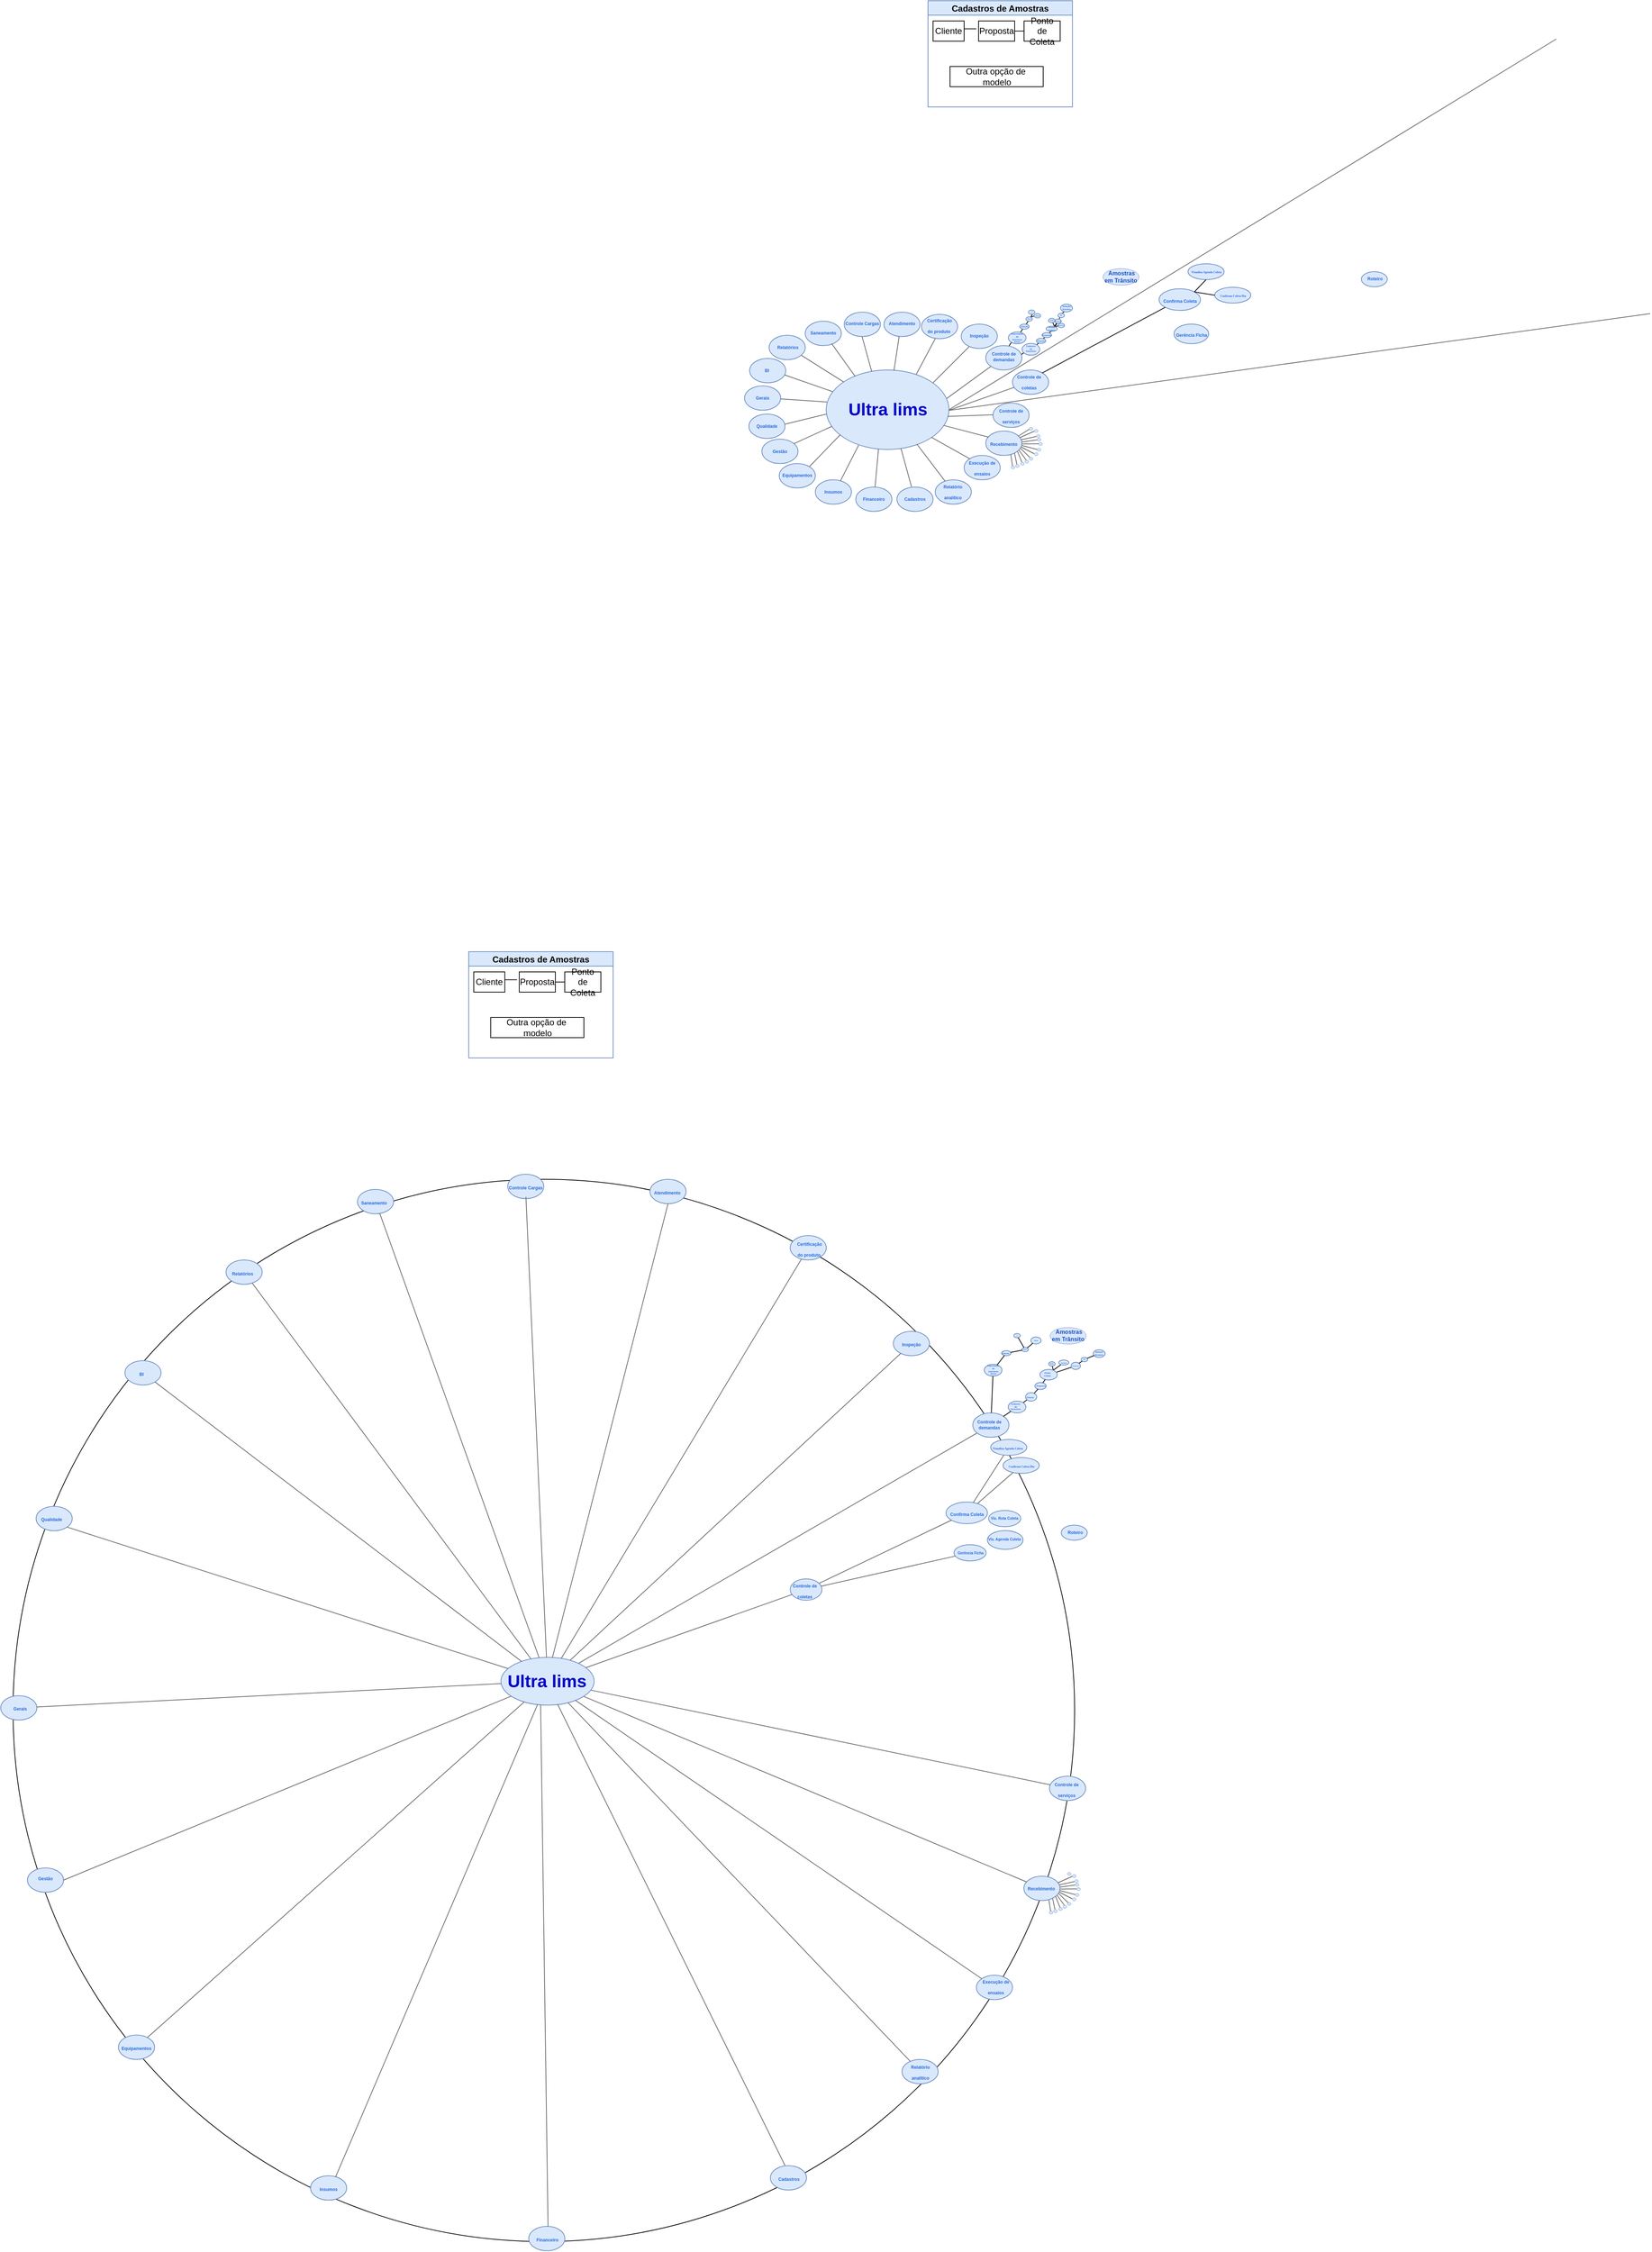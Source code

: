 <mxfile version="24.7.6">
  <diagram name="Página-1" id="Wn8zAbO-QYpouLNqE-SX">
    <mxGraphModel dx="5221" dy="2659" grid="1" gridSize="7" guides="1" tooltips="1" connect="1" arrows="1" fold="1" page="1" pageScale="1" pageWidth="827" pageHeight="1169" background="#ffffff" math="0" shadow="0">
      <root>
        <mxCell id="0" />
        <mxCell id="1" parent="0" />
        <mxCell id="QZ_UlImgmUUkMj_7ASNv-8" value="" style="ellipse;whiteSpace=wrap;html=1;aspect=fixed;movable=0;resizable=0;rotatable=0;deletable=0;editable=0;locked=1;connectable=0;" vertex="1" parent="1">
          <mxGeometry x="-836.97" y="1428" width="1470" height="1470" as="geometry" />
        </mxCell>
        <mxCell id="kJXbCNyt75SuMj899tzs-116" value="" style="endArrow=none;html=1;rounded=0;fillColor=#f5f5f5;strokeColor=default;exitX=0.81;exitY=0.083;exitDx=0;exitDy=0;exitPerimeter=0;" parent="1" edge="1">
          <mxGeometry width="50" height="50" relative="1" as="geometry">
            <mxPoint x="615" y="230.64" as="sourcePoint" />
            <mxPoint x="619" y="226.64" as="targetPoint" />
            <Array as="points">
              <mxPoint x="619" y="226.64" />
            </Array>
          </mxGeometry>
        </mxCell>
        <mxCell id="kJXbCNyt75SuMj899tzs-114" value="" style="endArrow=none;html=1;rounded=0;fillColor=#f5f5f5;strokeColor=default;exitX=0.692;exitY=0.235;exitDx=0;exitDy=0;exitPerimeter=0;" parent="1" source="kJXbCNyt75SuMj899tzs-93" target="kJXbCNyt75SuMj899tzs-113" edge="1">
          <mxGeometry width="50" height="50" relative="1" as="geometry">
            <mxPoint x="604" y="249" as="sourcePoint" />
            <mxPoint x="616" y="231" as="targetPoint" />
            <Array as="points" />
          </mxGeometry>
        </mxCell>
        <mxCell id="kJXbCNyt75SuMj899tzs-113" value="" style="ellipse;whiteSpace=wrap;html=1;fillColor=#dae8fc;strokeColor=#6c8ebf;" parent="1" vertex="1">
          <mxGeometry x="610" y="229.51" width="9" height="6" as="geometry" />
        </mxCell>
        <mxCell id="kJXbCNyt75SuMj899tzs-112" value="" style="endArrow=none;html=1;rounded=0;fillColor=#f5f5f5;strokeColor=default;exitX=0.692;exitY=0.235;exitDx=0;exitDy=0;exitPerimeter=0;" parent="1" source="kJXbCNyt75SuMj899tzs-113" edge="1">
          <mxGeometry width="50" height="50" relative="1" as="geometry">
            <mxPoint x="612.496" y="255.068" as="sourcePoint" />
            <mxPoint x="616" y="231" as="targetPoint" />
            <Array as="points" />
          </mxGeometry>
        </mxCell>
        <mxCell id="kJXbCNyt75SuMj899tzs-110" value="" style="endArrow=none;html=1;rounded=0;fillColor=#f5f5f5;strokeColor=default;exitX=0.772;exitY=0.105;exitDx=0;exitDy=0;exitPerimeter=0;entryX=0.342;entryY=1.044;entryDx=0;entryDy=0;entryPerimeter=0;" parent="1" source="kJXbCNyt75SuMj899tzs-93" edge="1">
          <mxGeometry width="50" height="50" relative="1" as="geometry">
            <mxPoint x="599.707" y="247.218" as="sourcePoint" />
            <mxPoint x="602.788" y="242.504" as="targetPoint" />
            <Array as="points" />
          </mxGeometry>
        </mxCell>
        <mxCell id="kJXbCNyt75SuMj899tzs-106" value="" style="endArrow=none;html=1;rounded=0;fillColor=#f5f5f5;strokeColor=default;exitX=0.889;exitY=-0.433;exitDx=0;exitDy=0;exitPerimeter=0;entryX=0.342;entryY=1.044;entryDx=0;entryDy=0;entryPerimeter=0;" parent="1" edge="1">
          <mxGeometry width="50" height="50" relative="1" as="geometry">
            <mxPoint x="605.496" y="248.068" as="sourcePoint" />
            <mxPoint x="608.578" y="243.354" as="targetPoint" />
            <Array as="points" />
          </mxGeometry>
        </mxCell>
        <mxCell id="kJXbCNyt75SuMj899tzs-100" value="" style="endArrow=none;html=1;rounded=0;fillColor=#f5f5f5;strokeColor=default;entryX=0.114;entryY=1.309;entryDx=0;entryDy=0;entryPerimeter=0;exitX=0.765;exitY=0.082;exitDx=0;exitDy=0;exitPerimeter=0;" parent="1" source="kJXbCNyt75SuMj899tzs-93" edge="1">
          <mxGeometry width="50" height="50" relative="1" as="geometry">
            <mxPoint x="605.5" y="249.25" as="sourcePoint" />
            <mxPoint x="611.026" y="246.911" as="targetPoint" />
            <Array as="points" />
          </mxGeometry>
        </mxCell>
        <mxCell id="kJXbCNyt75SuMj899tzs-84" value="" style="endArrow=none;html=1;rounded=0;fillColor=#f5f5f5;strokeColor=default;exitX=0.81;exitY=0.083;exitDx=0;exitDy=0;exitPerimeter=0;" parent="1" edge="1">
          <mxGeometry width="50" height="50" relative="1" as="geometry">
            <mxPoint x="579.545" y="273.854" as="sourcePoint" />
            <mxPoint x="587.45" y="267.25" as="targetPoint" />
            <Array as="points">
              <mxPoint x="580.45" y="274.25" />
            </Array>
          </mxGeometry>
        </mxCell>
        <mxCell id="kJXbCNyt75SuMj899tzs-94" value="" style="endArrow=none;html=1;rounded=0;fillColor=#f5f5f5;strokeColor=default;exitX=0.81;exitY=0.083;exitDx=0;exitDy=0;exitPerimeter=0;" parent="1" edge="1">
          <mxGeometry width="50" height="50" relative="1" as="geometry">
            <mxPoint x="597" y="257.75" as="sourcePoint" />
            <mxPoint x="601" y="253.75" as="targetPoint" />
            <Array as="points">
              <mxPoint x="601" y="253.75" />
            </Array>
          </mxGeometry>
        </mxCell>
        <mxCell id="kJXbCNyt75SuMj899tzs-88" value="" style="endArrow=none;html=1;rounded=0;fillColor=#f5f5f5;strokeColor=default;exitX=0.81;exitY=0.083;exitDx=0;exitDy=0;exitPerimeter=0;" parent="1" edge="1">
          <mxGeometry width="50" height="50" relative="1" as="geometry">
            <mxPoint x="589" y="265.54" as="sourcePoint" />
            <mxPoint x="593" y="261.54" as="targetPoint" />
            <Array as="points">
              <mxPoint x="593" y="261.54" />
            </Array>
          </mxGeometry>
        </mxCell>
        <mxCell id="kJXbCNyt75SuMj899tzs-82" value="" style="endArrow=none;html=1;rounded=0;fillColor=#f5f5f5;strokeColor=default;" parent="1" edge="1">
          <mxGeometry width="50" height="50" relative="1" as="geometry">
            <mxPoint x="558" y="287.56" as="sourcePoint" />
            <mxPoint x="558" y="287.56" as="targetPoint" />
            <Array as="points">
              <mxPoint x="565.75" y="281.97" />
            </Array>
          </mxGeometry>
        </mxCell>
        <mxCell id="kJXbCNyt75SuMj899tzs-65" value="" style="endArrow=none;html=1;rounded=0;fillColor=#f5f5f5;strokeColor=#000000;" parent="1" edge="1">
          <mxGeometry width="50" height="50" relative="1" as="geometry">
            <mxPoint x="572.5" y="234.5" as="sourcePoint" />
            <mxPoint x="574.5" y="231" as="targetPoint" />
            <Array as="points" />
          </mxGeometry>
        </mxCell>
        <mxCell id="kJXbCNyt75SuMj899tzs-72" value="" style="endArrow=none;html=1;rounded=0;fillColor=#f5f5f5;strokeColor=#000000;exitX=0.757;exitY=-0.245;exitDx=0;exitDy=0;exitPerimeter=0;entryX=1.221;entryY=-0.645;entryDx=0;entryDy=0;entryPerimeter=0;" parent="1" source="kJXbCNyt75SuMj899tzs-60" target="kJXbCNyt75SuMj899tzs-60" edge="1">
          <mxGeometry width="50" height="50" relative="1" as="geometry">
            <mxPoint x="581" y="238" as="sourcePoint" />
            <mxPoint x="581.5" y="238" as="targetPoint" />
            <Array as="points" />
          </mxGeometry>
        </mxCell>
        <mxCell id="EWRXOEAjs6uAZaaVGEfP-32" value="" style="endArrow=none;html=1;rounded=0;entryX=0;entryY=1;entryDx=0;entryDy=0;fillColor=#f5f5f5;strokeColor=#666666;exitX=0.978;exitY=0.363;exitDx=0;exitDy=0;exitPerimeter=0;" parent="1" source="9z8tWcFH6EBTSIyHQbGG-1" target="EWRXOEAjs6uAZaaVGEfP-12" edge="1">
          <mxGeometry width="50" height="50" relative="1" as="geometry">
            <mxPoint x="452.69" y="343" as="sourcePoint" />
            <mxPoint x="510.005" y="306.052" as="targetPoint" />
          </mxGeometry>
        </mxCell>
        <mxCell id="kJXbCNyt75SuMj899tzs-12" value="" style="endArrow=none;html=1;rounded=0;fillColor=#f5f5f5;strokeColor=default;" parent="1" edge="1">
          <mxGeometry width="50" height="50" relative="1" as="geometry">
            <mxPoint x="542.25" y="274.68" as="sourcePoint" />
            <mxPoint x="542.25" y="274.68" as="targetPoint" />
            <Array as="points">
              <mxPoint x="547" y="267.34" />
            </Array>
          </mxGeometry>
        </mxCell>
        <mxCell id="kJXbCNyt75SuMj899tzs-55" value="" style="endArrow=none;html=1;rounded=0;fillColor=#f5f5f5;strokeColor=default;" parent="1" edge="1">
          <mxGeometry width="50" height="50" relative="1" as="geometry">
            <mxPoint x="558" y="256.19" as="sourcePoint" />
            <mxPoint x="562" y="249.69" as="targetPoint" />
          </mxGeometry>
        </mxCell>
        <mxCell id="kJXbCNyt75SuMj899tzs-58" value="" style="endArrow=none;html=1;rounded=0;fillColor=#f5f5f5;strokeColor=default;" parent="1" edge="1">
          <mxGeometry width="50" height="50" relative="1" as="geometry">
            <mxPoint x="565.75" y="245.07" as="sourcePoint" />
            <mxPoint x="569.75" y="238.57" as="targetPoint" />
            <Array as="points" />
          </mxGeometry>
        </mxCell>
        <mxCell id="9z8tWcFH6EBTSIyHQbGG-1" value="" style="ellipse;whiteSpace=wrap;html=1;fillColor=#dae8fc;strokeColor=#6c8ebf;" parent="1" vertex="1">
          <mxGeometry x="289" y="308" width="170" height="110" as="geometry" />
        </mxCell>
        <mxCell id="EWRXOEAjs6uAZaaVGEfP-3" value="" style="ellipse;whiteSpace=wrap;html=1;fillColor=#dae8fc;strokeColor=#6c8ebf;" parent="1" vertex="1">
          <mxGeometry x="520" y="353.75" width="50" height="33.75" as="geometry" />
        </mxCell>
        <mxCell id="EWRXOEAjs6uAZaaVGEfP-5" value="Ultra lims" style="text;strokeColor=none;fillColor=none;html=1;fontSize=24;fontStyle=1;verticalAlign=middle;align=center;fontColor=#0000CC;labelBorderColor=none;" parent="1" vertex="1">
          <mxGeometry x="324" y="343" width="100" height="40" as="geometry" />
        </mxCell>
        <mxCell id="EWRXOEAjs6uAZaaVGEfP-6" value="" style="ellipse;whiteSpace=wrap;html=1;fillColor=#dae8fc;strokeColor=#6c8ebf;" parent="1" vertex="1">
          <mxGeometry x="510" y="392.5" width="50" height="33.75" as="geometry" />
        </mxCell>
        <mxCell id="EWRXOEAjs6uAZaaVGEfP-10" value="" style="ellipse;whiteSpace=wrap;html=1;fillColor=#dae8fc;strokeColor=#6c8ebf;" parent="1" vertex="1">
          <mxGeometry x="547" y="308" width="50" height="33.75" as="geometry" />
        </mxCell>
        <mxCell id="EWRXOEAjs6uAZaaVGEfP-12" value="" style="ellipse;whiteSpace=wrap;html=1;fillColor=#dae8fc;strokeColor=#6c8ebf;" parent="1" vertex="1">
          <mxGeometry x="510" y="274.25" width="50" height="33.75" as="geometry" />
        </mxCell>
        <mxCell id="EWRXOEAjs6uAZaaVGEfP-13" value="" style="ellipse;whiteSpace=wrap;html=1;fillColor=#dae8fc;strokeColor=#6c8ebf;" parent="1" vertex="1">
          <mxGeometry x="476" y="244.5" width="50" height="33.75" as="geometry" />
        </mxCell>
        <mxCell id="EWRXOEAjs6uAZaaVGEfP-14" value="" style="ellipse;whiteSpace=wrap;html=1;fillColor=#dae8fc;strokeColor=#6c8ebf;" parent="1" vertex="1">
          <mxGeometry x="480" y="426.25" width="50" height="33.75" as="geometry" />
        </mxCell>
        <mxCell id="EWRXOEAjs6uAZaaVGEfP-15" value="" style="ellipse;whiteSpace=wrap;html=1;fillColor=#dae8fc;strokeColor=#6c8ebf;" parent="1" vertex="1">
          <mxGeometry x="440" y="460" width="50" height="33.75" as="geometry" />
        </mxCell>
        <mxCell id="EWRXOEAjs6uAZaaVGEfP-16" value="" style="ellipse;whiteSpace=wrap;html=1;fillColor=#dae8fc;strokeColor=#6c8ebf;" parent="1" vertex="1">
          <mxGeometry x="387" y="470" width="50" height="33.75" as="geometry" />
        </mxCell>
        <mxCell id="EWRXOEAjs6uAZaaVGEfP-17" value="" style="ellipse;whiteSpace=wrap;html=1;fillColor=#dae8fc;strokeColor=#6c8ebf;" parent="1" vertex="1">
          <mxGeometry x="330" y="470" width="50" height="33.75" as="geometry" />
        </mxCell>
        <mxCell id="EWRXOEAjs6uAZaaVGEfP-18" value="" style="ellipse;whiteSpace=wrap;html=1;fillColor=#dae8fc;strokeColor=#6c8ebf;" parent="1" vertex="1">
          <mxGeometry x="274" y="460" width="50" height="33.75" as="geometry" />
        </mxCell>
        <mxCell id="EWRXOEAjs6uAZaaVGEfP-19" value="" style="ellipse;whiteSpace=wrap;html=1;fillColor=#dae8fc;strokeColor=#6c8ebf;" parent="1" vertex="1">
          <mxGeometry x="224" y="437.5" width="50" height="33.75" as="geometry" />
        </mxCell>
        <mxCell id="EWRXOEAjs6uAZaaVGEfP-20" value="" style="ellipse;whiteSpace=wrap;html=1;fillColor=#dae8fc;strokeColor=#6c8ebf;" parent="1" vertex="1">
          <mxGeometry x="200" y="403.75" width="50" height="33.75" as="geometry" />
        </mxCell>
        <mxCell id="EWRXOEAjs6uAZaaVGEfP-21" value="" style="ellipse;whiteSpace=wrap;html=1;fillColor=#dae8fc;strokeColor=#6c8ebf;" parent="1" vertex="1">
          <mxGeometry x="182" y="369" width="50" height="33.75" as="geometry" />
        </mxCell>
        <mxCell id="EWRXOEAjs6uAZaaVGEfP-22" value="" style="ellipse;whiteSpace=wrap;html=1;fillColor=#dae8fc;strokeColor=#6c8ebf;" parent="1" vertex="1">
          <mxGeometry x="176" y="330" width="50" height="33.75" as="geometry" />
        </mxCell>
        <mxCell id="EWRXOEAjs6uAZaaVGEfP-23" value="" style="ellipse;whiteSpace=wrap;html=1;fillColor=#dae8fc;strokeColor=#6c8ebf;" parent="1" vertex="1">
          <mxGeometry x="183" y="292" width="50" height="33.75" as="geometry" />
        </mxCell>
        <mxCell id="EWRXOEAjs6uAZaaVGEfP-24" value="" style="ellipse;whiteSpace=wrap;html=1;fillColor=#dae8fc;strokeColor=#6c8ebf;" parent="1" vertex="1">
          <mxGeometry x="210" y="260" width="50" height="33.75" as="geometry" />
        </mxCell>
        <mxCell id="EWRXOEAjs6uAZaaVGEfP-25" value="" style="ellipse;whiteSpace=wrap;html=1;fillColor=#dae8fc;strokeColor=#6c8ebf;" parent="1" vertex="1">
          <mxGeometry x="260" y="240.5" width="50" height="33.75" as="geometry" />
        </mxCell>
        <mxCell id="EWRXOEAjs6uAZaaVGEfP-26" value="" style="ellipse;whiteSpace=wrap;html=1;fillColor=#dae8fc;strokeColor=#6c8ebf;" parent="1" vertex="1">
          <mxGeometry x="314" y="228" width="50" height="33.75" as="geometry" />
        </mxCell>
        <mxCell id="EWRXOEAjs6uAZaaVGEfP-27" value="" style="ellipse;whiteSpace=wrap;html=1;fillColor=#dae8fc;strokeColor=#6c8ebf;" parent="1" vertex="1">
          <mxGeometry x="369" y="228" width="50" height="33.75" as="geometry" />
        </mxCell>
        <mxCell id="EWRXOEAjs6uAZaaVGEfP-28" value="" style="ellipse;whiteSpace=wrap;html=1;fillColor=#dae8fc;strokeColor=#6c8ebf;" parent="1" vertex="1">
          <mxGeometry x="421" y="231" width="50" height="33.75" as="geometry" />
        </mxCell>
        <mxCell id="EWRXOEAjs6uAZaaVGEfP-29" value="" style="endArrow=none;html=1;rounded=0;fillColor=#f5f5f5;strokeColor=#666666;" parent="1" edge="1">
          <mxGeometry width="50" height="50" relative="1" as="geometry">
            <mxPoint x="437" y="325.75" as="sourcePoint" />
            <mxPoint x="487" y="275.75" as="targetPoint" />
          </mxGeometry>
        </mxCell>
        <mxCell id="EWRXOEAjs6uAZaaVGEfP-35" value="" style="endArrow=none;html=1;rounded=0;exitX=0.989;exitY=0.584;exitDx=0;exitDy=0;exitPerimeter=0;fillColor=#f5f5f5;strokeColor=#666666;" parent="1" source="9z8tWcFH6EBTSIyHQbGG-1" edge="1">
          <mxGeometry width="50" height="50" relative="1" as="geometry">
            <mxPoint x="460" y="370" as="sourcePoint" />
            <mxPoint x="520" y="370" as="targetPoint" />
          </mxGeometry>
        </mxCell>
        <mxCell id="EWRXOEAjs6uAZaaVGEfP-36" value="" style="endArrow=none;html=1;rounded=0;exitX=0.956;exitY=0.688;exitDx=0;exitDy=0;exitPerimeter=0;fillColor=#f5f5f5;strokeColor=#666666;" parent="1" edge="1">
          <mxGeometry width="50" height="50" relative="1" as="geometry">
            <mxPoint x="451.52" y="384.68" as="sourcePoint" />
            <mxPoint x="514" y="401" as="targetPoint" />
          </mxGeometry>
        </mxCell>
        <mxCell id="EWRXOEAjs6uAZaaVGEfP-37" value="" style="endArrow=none;html=1;rounded=0;exitX=0.956;exitY=0.688;exitDx=0;exitDy=0;exitPerimeter=0;entryX=0;entryY=0;entryDx=0;entryDy=0;fillColor=#f5f5f5;strokeColor=#666666;" parent="1" edge="1">
          <mxGeometry width="50" height="50" relative="1" as="geometry">
            <mxPoint x="434.76" y="401.22" as="sourcePoint" />
            <mxPoint x="488.295" y="431.211" as="targetPoint" />
          </mxGeometry>
        </mxCell>
        <mxCell id="EWRXOEAjs6uAZaaVGEfP-38" value="" style="endArrow=none;html=1;rounded=0;exitX=0.739;exitY=0.942;exitDx=0;exitDy=0;exitPerimeter=0;entryX=0.274;entryY=0.088;entryDx=0;entryDy=0;entryPerimeter=0;fillColor=#f5f5f5;strokeColor=#666666;" parent="1" edge="1">
          <mxGeometry width="50" height="50" relative="1" as="geometry">
            <mxPoint x="414.63" y="410.62" as="sourcePoint" />
            <mxPoint x="453.7" y="461.97" as="targetPoint" />
          </mxGeometry>
        </mxCell>
        <mxCell id="EWRXOEAjs6uAZaaVGEfP-39" value="" style="endArrow=none;html=1;rounded=0;exitX=0.404;exitY=-0.008;exitDx=0;exitDy=0;exitPerimeter=0;entryX=0.609;entryY=0.986;entryDx=0;entryDy=0;entryPerimeter=0;fillColor=#f5f5f5;strokeColor=#666666;" parent="1" source="EWRXOEAjs6uAZaaVGEfP-16" target="9z8tWcFH6EBTSIyHQbGG-1" edge="1">
          <mxGeometry width="50" height="50" relative="1" as="geometry">
            <mxPoint x="410" y="480" as="sourcePoint" />
            <mxPoint x="393" y="420" as="targetPoint" />
          </mxGeometry>
        </mxCell>
        <mxCell id="EWRXOEAjs6uAZaaVGEfP-42" value="" style="endArrow=none;html=1;rounded=0;entryX=0.426;entryY=0.995;entryDx=0;entryDy=0;entryPerimeter=0;exitX=0.534;exitY=-0.001;exitDx=0;exitDy=0;exitPerimeter=0;fillColor=#f5f5f5;strokeColor=#666666;" parent="1" source="EWRXOEAjs6uAZaaVGEfP-17" target="9z8tWcFH6EBTSIyHQbGG-1" edge="1">
          <mxGeometry width="50" height="50" relative="1" as="geometry">
            <mxPoint x="355.94" y="486.93" as="sourcePoint" />
            <mxPoint x="354.07" y="418.0" as="targetPoint" />
          </mxGeometry>
        </mxCell>
        <mxCell id="EWRXOEAjs6uAZaaVGEfP-43" value="" style="endArrow=none;html=1;rounded=0;exitX=0.264;exitY=0.946;exitDx=0;exitDy=0;exitPerimeter=0;entryX=0.692;entryY=0.054;entryDx=0;entryDy=0;entryPerimeter=0;fillColor=#f5f5f5;strokeColor=#666666;" parent="1" source="9z8tWcFH6EBTSIyHQbGG-1" target="EWRXOEAjs6uAZaaVGEfP-18" edge="1">
          <mxGeometry width="50" height="50" relative="1" as="geometry">
            <mxPoint x="336.45" y="405.67" as="sourcePoint" />
            <mxPoint x="310" y="459.996" as="targetPoint" />
          </mxGeometry>
        </mxCell>
        <mxCell id="EWRXOEAjs6uAZaaVGEfP-44" value="" style="endArrow=none;html=1;rounded=0;exitX=0.104;exitY=0.823;exitDx=0;exitDy=0;exitPerimeter=0;entryX=0.692;entryY=0.054;entryDx=0;entryDy=0;entryPerimeter=0;fillColor=#f5f5f5;strokeColor=#666666;" parent="1" edge="1">
          <mxGeometry width="50" height="50" relative="1" as="geometry">
            <mxPoint x="308.68" y="397.53" as="sourcePoint" />
            <mxPoint x="266" y="441.5" as="targetPoint" />
          </mxGeometry>
        </mxCell>
        <mxCell id="EWRXOEAjs6uAZaaVGEfP-45" value="" style="endArrow=none;html=1;rounded=0;exitX=0.047;exitY=0.709;exitDx=0;exitDy=0;exitPerimeter=0;entryX=0.888;entryY=0.184;entryDx=0;entryDy=0;entryPerimeter=0;fillColor=#f5f5f5;strokeColor=#666666;" parent="1" source="9z8tWcFH6EBTSIyHQbGG-1" target="EWRXOEAjs6uAZaaVGEfP-20" edge="1">
          <mxGeometry width="50" height="50" relative="1" as="geometry">
            <mxPoint x="302.68" y="369" as="sourcePoint" />
            <mxPoint x="260" y="412.97" as="targetPoint" />
          </mxGeometry>
        </mxCell>
        <mxCell id="EWRXOEAjs6uAZaaVGEfP-46" value="" style="endArrow=none;html=1;rounded=0;exitX=0;exitY=0.555;exitDx=0;exitDy=0;exitPerimeter=0;entryX=0.888;entryY=0.184;entryDx=0;entryDy=0;entryPerimeter=0;fillColor=#f5f5f5;strokeColor=#666666;" parent="1" source="9z8tWcFH6EBTSIyHQbGG-1" edge="1">
          <mxGeometry width="50" height="50" relative="1" as="geometry">
            <mxPoint x="285" y="359" as="sourcePoint" />
            <mxPoint x="232" y="383" as="targetPoint" />
          </mxGeometry>
        </mxCell>
        <mxCell id="EWRXOEAjs6uAZaaVGEfP-47" value="" style="endArrow=none;html=1;rounded=0;exitX=0.006;exitY=0.403;exitDx=0;exitDy=0;exitPerimeter=0;entryX=0.888;entryY=0.184;entryDx=0;entryDy=0;entryPerimeter=0;fillColor=#f5f5f5;strokeColor=#666666;" parent="1" source="9z8tWcFH6EBTSIyHQbGG-1" edge="1">
          <mxGeometry width="50" height="50" relative="1" as="geometry">
            <mxPoint x="283" y="334" as="sourcePoint" />
            <mxPoint x="226" y="348" as="targetPoint" />
          </mxGeometry>
        </mxCell>
        <mxCell id="EWRXOEAjs6uAZaaVGEfP-48" value="" style="endArrow=none;html=1;rounded=0;entryX=0.991;entryY=0.649;entryDx=0;entryDy=0;entryPerimeter=0;fillColor=#f5f5f5;strokeColor=#666666;" parent="1" edge="1">
          <mxGeometry width="50" height="50" relative="1" as="geometry">
            <mxPoint x="298.094" y="338.004" as="sourcePoint" />
            <mxPoint x="231.55" y="314.904" as="targetPoint" />
          </mxGeometry>
        </mxCell>
        <mxCell id="EWRXOEAjs6uAZaaVGEfP-49" value="" style="endArrow=none;html=1;rounded=0;entryX=0.897;entryY=0.825;entryDx=0;entryDy=0;entryPerimeter=0;fillColor=#f5f5f5;strokeColor=#666666;" parent="1" edge="1">
          <mxGeometry width="50" height="50" relative="1" as="geometry">
            <mxPoint x="313.139" y="324.605" as="sourcePoint" />
            <mxPoint x="254.85" y="287.844" as="targetPoint" />
          </mxGeometry>
        </mxCell>
        <mxCell id="EWRXOEAjs6uAZaaVGEfP-50" value="" style="endArrow=none;html=1;rounded=0;entryX=0.772;entryY=0.921;entryDx=0;entryDy=0;entryPerimeter=0;exitX=0.248;exitY=0.081;exitDx=0;exitDy=0;exitPerimeter=0;fillColor=#f5f5f5;strokeColor=#666666;" parent="1" edge="1">
          <mxGeometry width="50" height="50" relative="1" as="geometry">
            <mxPoint x="329.16" y="316.91" as="sourcePoint" />
            <mxPoint x="296.6" y="271.584" as="targetPoint" />
          </mxGeometry>
        </mxCell>
        <mxCell id="EWRXOEAjs6uAZaaVGEfP-51" value="" style="endArrow=none;html=1;rounded=0;entryX=0.772;entryY=0.921;entryDx=0;entryDy=0;entryPerimeter=0;exitX=0.371;exitY=0.022;exitDx=0;exitDy=0;exitPerimeter=0;fillColor=#f5f5f5;strokeColor=#666666;" parent="1" source="9z8tWcFH6EBTSIyHQbGG-1" edge="1">
          <mxGeometry width="50" height="50" relative="1" as="geometry">
            <mxPoint x="371.28" y="307.08" as="sourcePoint" />
            <mxPoint x="338.72" y="261.754" as="targetPoint" />
          </mxGeometry>
        </mxCell>
        <mxCell id="EWRXOEAjs6uAZaaVGEfP-52" value="" style="endArrow=none;html=1;rounded=0;entryX=0.772;entryY=0.921;entryDx=0;entryDy=0;entryPerimeter=0;exitX=0.552;exitY=0.009;exitDx=0;exitDy=0;exitPerimeter=0;fillColor=#f5f5f5;strokeColor=#666666;" parent="1" source="9z8tWcFH6EBTSIyHQbGG-1" edge="1">
          <mxGeometry width="50" height="50" relative="1" as="geometry">
            <mxPoint x="403.28" y="310" as="sourcePoint" />
            <mxPoint x="390" y="261.754" as="targetPoint" />
          </mxGeometry>
        </mxCell>
        <mxCell id="EWRXOEAjs6uAZaaVGEfP-53" value="" style="endArrow=none;html=1;rounded=0;entryX=0.772;entryY=0.921;entryDx=0;entryDy=0;entryPerimeter=0;exitX=0.734;exitY=0.054;exitDx=0;exitDy=0;exitPerimeter=0;fillColor=#f5f5f5;strokeColor=#666666;" parent="1" source="9z8tWcFH6EBTSIyHQbGG-1" edge="1">
          <mxGeometry width="50" height="50" relative="1" as="geometry">
            <mxPoint x="433" y="312" as="sourcePoint" />
            <mxPoint x="440" y="264.754" as="targetPoint" />
          </mxGeometry>
        </mxCell>
        <mxCell id="w_Sj20pO337NV9_aWvqa-4" value="&lt;font size=&quot;1&quot; style=&quot;&quot; color=&quot;#246adb&quot;&gt;&lt;b style=&quot;font-size: 6px;&quot;&gt;Certificação do&amp;nbsp;produto&amp;nbsp;&lt;/b&gt;&lt;/font&gt;" style="text;strokeColor=none;fillColor=none;html=1;verticalAlign=middle;align=center;whiteSpace=wrap;" parent="1" vertex="1">
          <mxGeometry x="419" y="228.38" width="54" height="33.37" as="geometry" />
        </mxCell>
        <mxCell id="w_Sj20pO337NV9_aWvqa-5" value="&lt;font color=&quot;#246adb&quot;&gt;&lt;span style=&quot;font-size: 6px;&quot;&gt;&lt;b&gt;Inspeção&lt;/b&gt;&lt;/span&gt;&lt;/font&gt;" style="text;strokeColor=none;fillColor=none;html=1;verticalAlign=middle;align=center;whiteSpace=wrap;" parent="1" vertex="1">
          <mxGeometry x="474" y="242.5" width="54" height="33.37" as="geometry" />
        </mxCell>
        <mxCell id="w_Sj20pO337NV9_aWvqa-6" value="&lt;font style=&quot;font-size: 6px;&quot; color=&quot;#246adb&quot;&gt;&lt;span style=&quot;font-size: 6px;&quot;&gt;&lt;b style=&quot;font-size: 6px;&quot;&gt;Controle de demandas&lt;/b&gt;&lt;/span&gt;&lt;/font&gt;" style="text;strokeColor=none;fillColor=none;html=1;verticalAlign=middle;align=center;whiteSpace=wrap;fontSize=6;" parent="1" vertex="1">
          <mxGeometry x="510" y="280" width="50" height="20" as="geometry" />
        </mxCell>
        <mxCell id="w_Sj20pO337NV9_aWvqa-7" value="&lt;font color=&quot;#246adb&quot;&gt;&lt;span style=&quot;font-size: 6px;&quot;&gt;&lt;b&gt;Controle de coletas&lt;/b&gt;&lt;/span&gt;&lt;/font&gt;" style="text;strokeColor=none;fillColor=none;html=1;verticalAlign=middle;align=center;whiteSpace=wrap;" parent="1" vertex="1">
          <mxGeometry x="543" y="306.62" width="54" height="33.37" as="geometry" />
        </mxCell>
        <mxCell id="w_Sj20pO337NV9_aWvqa-8" value="&lt;font color=&quot;#246adb&quot;&gt;&lt;span style=&quot;font-size: 6px;&quot;&gt;&lt;b&gt;Controle de serviços&lt;/b&gt;&lt;/span&gt;&lt;/font&gt;" style="text;strokeColor=none;fillColor=none;html=1;verticalAlign=middle;align=center;whiteSpace=wrap;" parent="1" vertex="1">
          <mxGeometry x="518" y="353.75" width="54" height="33.37" as="geometry" />
        </mxCell>
        <mxCell id="w_Sj20pO337NV9_aWvqa-9" value="&lt;font color=&quot;#246adb&quot;&gt;&lt;span style=&quot;font-size: 6px;&quot;&gt;&lt;b&gt;Atendimento&lt;/b&gt;&lt;/span&gt;&lt;/font&gt;" style="text;strokeColor=none;fillColor=none;html=1;verticalAlign=middle;align=center;whiteSpace=wrap;" parent="1" vertex="1">
          <mxGeometry x="367" y="225.63" width="54" height="33.37" as="geometry" />
        </mxCell>
        <mxCell id="w_Sj20pO337NV9_aWvqa-10" value="&lt;font color=&quot;#246adb&quot;&gt;&lt;span style=&quot;font-size: 6px;&quot;&gt;&lt;b&gt;Recebimento&lt;/b&gt;&lt;/span&gt;&lt;/font&gt;" style="text;strokeColor=none;fillColor=none;html=1;verticalAlign=middle;align=center;whiteSpace=wrap;" parent="1" vertex="1">
          <mxGeometry x="515" y="399.5" width="40" height="18.5" as="geometry" />
        </mxCell>
        <mxCell id="w_Sj20pO337NV9_aWvqa-11" value="&lt;font color=&quot;#246adb&quot;&gt;&lt;span style=&quot;font-size: 6px;&quot;&gt;&lt;b&gt;Execução de ensaios&lt;/b&gt;&lt;/span&gt;&lt;/font&gt;" style="text;strokeColor=none;fillColor=none;html=1;verticalAlign=middle;align=center;whiteSpace=wrap;" parent="1" vertex="1">
          <mxGeometry x="478" y="424.87" width="54" height="33.37" as="geometry" />
        </mxCell>
        <mxCell id="w_Sj20pO337NV9_aWvqa-12" value="&lt;font color=&quot;#246adb&quot;&gt;&lt;span style=&quot;font-size: 6px;&quot;&gt;&lt;b&gt;Relatório analítico&lt;/b&gt;&lt;/span&gt;&lt;/font&gt;" style="text;strokeColor=none;fillColor=none;html=1;verticalAlign=middle;align=center;whiteSpace=wrap;" parent="1" vertex="1">
          <mxGeometry x="440" y="459.38" width="49" height="31.62" as="geometry" />
        </mxCell>
        <mxCell id="w_Sj20pO337NV9_aWvqa-13" value="&lt;font color=&quot;#246adb&quot;&gt;&lt;span style=&quot;font-size: 6px;&quot;&gt;&lt;b&gt;Cadastros&lt;/b&gt;&lt;/span&gt;&lt;/font&gt;" style="text;strokeColor=none;fillColor=none;html=1;verticalAlign=middle;align=center;whiteSpace=wrap;" parent="1" vertex="1">
          <mxGeometry x="385" y="468.38" width="54" height="33.37" as="geometry" />
        </mxCell>
        <mxCell id="w_Sj20pO337NV9_aWvqa-14" value="&lt;font color=&quot;#246adb&quot;&gt;&lt;span style=&quot;font-size: 6px;&quot;&gt;&lt;b&gt;Financeiro&lt;/b&gt;&lt;/span&gt;&lt;/font&gt;" style="text;strokeColor=none;fillColor=none;html=1;verticalAlign=middle;align=center;whiteSpace=wrap;" parent="1" vertex="1">
          <mxGeometry x="328" y="468" width="54" height="33.37" as="geometry" />
        </mxCell>
        <mxCell id="w_Sj20pO337NV9_aWvqa-15" value="&lt;font color=&quot;#246adb&quot;&gt;&lt;span style=&quot;font-size: 6px;&quot;&gt;&lt;b&gt;Insumos&lt;/b&gt;&lt;/span&gt;&lt;/font&gt;" style="text;strokeColor=none;fillColor=none;html=1;verticalAlign=middle;align=center;whiteSpace=wrap;" parent="1" vertex="1">
          <mxGeometry x="272" y="458.63" width="54" height="33.37" as="geometry" />
        </mxCell>
        <mxCell id="w_Sj20pO337NV9_aWvqa-16" value="&lt;font color=&quot;#246adb&quot;&gt;&lt;span style=&quot;font-size: 6px;&quot;&gt;&lt;b&gt;Equipamentos&lt;/b&gt;&lt;/span&gt;&lt;/font&gt;" style="text;strokeColor=none;fillColor=none;html=1;verticalAlign=middle;align=center;whiteSpace=wrap;" parent="1" vertex="1">
          <mxGeometry x="222" y="435.63" width="54" height="33.37" as="geometry" />
        </mxCell>
        <mxCell id="w_Sj20pO337NV9_aWvqa-17" value="&lt;font color=&quot;#246adb&quot;&gt;&lt;span style=&quot;font-size: 6px;&quot;&gt;&lt;b&gt;Gestão&lt;/b&gt;&lt;/span&gt;&lt;/font&gt;" style="text;strokeColor=none;fillColor=none;html=1;verticalAlign=middle;align=center;whiteSpace=wrap;" parent="1" vertex="1">
          <mxGeometry x="198" y="402.26" width="54" height="33.37" as="geometry" />
        </mxCell>
        <mxCell id="w_Sj20pO337NV9_aWvqa-18" value="&lt;font color=&quot;#246adb&quot;&gt;&lt;span style=&quot;font-size: 6px;&quot;&gt;&lt;b&gt;Qualidade&lt;/b&gt;&lt;/span&gt;&lt;/font&gt;" style="text;strokeColor=none;fillColor=none;html=1;verticalAlign=middle;align=center;whiteSpace=wrap;" parent="1" vertex="1">
          <mxGeometry x="180" y="366.89" width="54" height="33.37" as="geometry" />
        </mxCell>
        <mxCell id="w_Sj20pO337NV9_aWvqa-19" value="&lt;font color=&quot;#246adb&quot;&gt;&lt;span style=&quot;font-size: 6px;&quot;&gt;&lt;b&gt;Gerais&lt;/b&gt;&lt;/span&gt;&lt;/font&gt;" style="text;strokeColor=none;fillColor=none;html=1;verticalAlign=middle;align=center;whiteSpace=wrap;" parent="1" vertex="1">
          <mxGeometry x="174" y="328" width="54" height="33.37" as="geometry" />
        </mxCell>
        <mxCell id="w_Sj20pO337NV9_aWvqa-20" value="&lt;font color=&quot;#246adb&quot;&gt;&lt;span style=&quot;font-size: 6px;&quot;&gt;&lt;b&gt;BI&lt;/b&gt;&lt;/span&gt;&lt;/font&gt;" style="text;strokeColor=none;fillColor=none;html=1;verticalAlign=middle;align=center;whiteSpace=wrap;" parent="1" vertex="1">
          <mxGeometry x="180" y="289.88" width="54" height="33.37" as="geometry" />
        </mxCell>
        <mxCell id="w_Sj20pO337NV9_aWvqa-21" value="&lt;font color=&quot;#246adb&quot;&gt;&lt;span style=&quot;font-size: 6px;&quot;&gt;&lt;b&gt;Relatórios&lt;/b&gt;&lt;/span&gt;&lt;/font&gt;" style="text;strokeColor=none;fillColor=none;html=1;verticalAlign=middle;align=center;whiteSpace=wrap;" parent="1" vertex="1">
          <mxGeometry x="209" y="258.51" width="54" height="33.37" as="geometry" />
        </mxCell>
        <mxCell id="w_Sj20pO337NV9_aWvqa-22" value="&lt;font color=&quot;#246adb&quot;&gt;&lt;span style=&quot;font-size: 6px;&quot;&gt;&lt;b&gt;Saneamento&lt;/b&gt;&lt;/span&gt;&lt;/font&gt;" style="text;strokeColor=none;fillColor=none;html=1;verticalAlign=middle;align=center;whiteSpace=wrap;" parent="1" vertex="1">
          <mxGeometry x="258" y="237.88" width="54" height="33.37" as="geometry" />
        </mxCell>
        <mxCell id="w_Sj20pO337NV9_aWvqa-23" value="&lt;font color=&quot;#246adb&quot;&gt;&lt;span style=&quot;font-size: 6px;&quot;&gt;&lt;b&gt;Controle Cargas&lt;/b&gt;&lt;/span&gt;&lt;/font&gt;" style="text;strokeColor=none;fillColor=none;html=1;verticalAlign=middle;align=center;whiteSpace=wrap;" parent="1" vertex="1">
          <mxGeometry x="312" y="225.14" width="54" height="33.37" as="geometry" />
        </mxCell>
        <mxCell id="w_Sj20pO337NV9_aWvqa-27" value="" style="endArrow=none;html=1;rounded=0;fillColor=#f5f5f5;strokeColor=#666666;exitX=1;exitY=0.5;exitDx=0;exitDy=0;" parent="1" edge="1">
          <mxGeometry width="50" height="50" relative="1" as="geometry">
            <mxPoint x="560.0" y="410.375" as="sourcePoint" />
            <mxPoint x="583" y="410.12" as="targetPoint" />
          </mxGeometry>
        </mxCell>
        <mxCell id="w_Sj20pO337NV9_aWvqa-28" value="" style="endArrow=none;html=1;rounded=0;fillColor=#f5f5f5;strokeColor=#666666;exitX=0.974;exitY=0.648;exitDx=0;exitDy=0;exitPerimeter=0;" parent="1" source="EWRXOEAjs6uAZaaVGEfP-6" edge="1">
          <mxGeometry width="50" height="50" relative="1" as="geometry">
            <mxPoint x="566" y="417.903" as="sourcePoint" />
            <mxPoint x="576.9" y="423.87" as="targetPoint" />
          </mxGeometry>
        </mxCell>
        <mxCell id="w_Sj20pO337NV9_aWvqa-29" value="" style="endArrow=none;html=1;rounded=0;fillColor=#f5f5f5;strokeColor=#666666;exitX=0.795;exitY=0.932;exitDx=0;exitDy=0;exitPerimeter=0;" parent="1" edge="1">
          <mxGeometry width="50" height="50" relative="1" as="geometry">
            <mxPoint x="549.75" y="422.955" as="sourcePoint" />
            <mxPoint x="553" y="438.5" as="targetPoint" />
          </mxGeometry>
        </mxCell>
        <mxCell id="w_Sj20pO337NV9_aWvqa-30" value="" style="endArrow=none;html=1;rounded=0;fillColor=#f5f5f5;strokeColor=#666666;exitX=0.977;exitY=0.359;exitDx=0;exitDy=0;exitPerimeter=0;" parent="1" edge="1">
          <mxGeometry width="50" height="50" relative="1" as="geometry">
            <mxPoint x="558.85" y="404.616" as="sourcePoint" />
            <mxPoint x="580" y="400" as="targetPoint" />
          </mxGeometry>
        </mxCell>
        <mxCell id="w_Sj20pO337NV9_aWvqa-31" value="" style="endArrow=none;html=1;rounded=0;fillColor=#f5f5f5;strokeColor=#666666;" parent="1" edge="1">
          <mxGeometry width="50" height="50" relative="1" as="geometry">
            <mxPoint x="560" y="407.75" as="sourcePoint" />
            <mxPoint x="581" y="404.75" as="targetPoint" />
          </mxGeometry>
        </mxCell>
        <mxCell id="w_Sj20pO337NV9_aWvqa-34" value="" style="endArrow=none;html=1;rounded=0;fillColor=#f5f5f5;strokeColor=#666666;" parent="1" edge="1">
          <mxGeometry width="50" height="50" relative="1" as="geometry">
            <mxPoint x="557" y="401.75" as="sourcePoint" />
            <mxPoint x="577" y="392.74" as="targetPoint" />
          </mxGeometry>
        </mxCell>
        <mxCell id="w_Sj20pO337NV9_aWvqa-35" value="" style="endArrow=none;html=1;rounded=0;fillColor=#f5f5f5;strokeColor=#666666;" parent="1" edge="1">
          <mxGeometry width="50" height="50" relative="1" as="geometry">
            <mxPoint x="560" y="412.52" as="sourcePoint" />
            <mxPoint x="581" y="418" as="targetPoint" />
          </mxGeometry>
        </mxCell>
        <mxCell id="w_Sj20pO337NV9_aWvqa-36" value="" style="endArrow=none;html=1;rounded=0;fillColor=#f5f5f5;strokeColor=#666666;entryX=0.97;entryY=1.086;entryDx=0;entryDy=0;entryPerimeter=0;" parent="1" target="w_Sj20pO337NV9_aWvqa-8" edge="1">
          <mxGeometry width="50" height="50" relative="1" as="geometry">
            <mxPoint x="555" y="399.5" as="sourcePoint" />
            <mxPoint x="575" y="387" as="targetPoint" />
          </mxGeometry>
        </mxCell>
        <mxCell id="w_Sj20pO337NV9_aWvqa-40" value="" style="endArrow=none;html=1;rounded=0;fillColor=#f5f5f5;strokeColor=#666666;" parent="1" edge="1">
          <mxGeometry width="50" height="50" relative="1" as="geometry">
            <mxPoint x="556" y="419" as="sourcePoint" />
            <mxPoint x="566" y="432.75" as="targetPoint" />
          </mxGeometry>
        </mxCell>
        <mxCell id="w_Sj20pO337NV9_aWvqa-41" value="" style="endArrow=none;html=1;rounded=0;fillColor=#f5f5f5;strokeColor=#666666;" parent="1" edge="1">
          <mxGeometry width="50" height="50" relative="1" as="geometry">
            <mxPoint x="553.9" y="420.5" as="sourcePoint" />
            <mxPoint x="560" y="435.63" as="targetPoint" />
            <Array as="points">
              <mxPoint x="560" y="435.63" />
            </Array>
          </mxGeometry>
        </mxCell>
        <mxCell id="w_Sj20pO337NV9_aWvqa-42" value="" style="endArrow=none;html=1;rounded=0;fillColor=#f5f5f5;strokeColor=#666666;exitX=0.938;exitY=0.735;exitDx=0;exitDy=0;exitPerimeter=0;" parent="1" edge="1">
          <mxGeometry width="50" height="50" relative="1" as="geometry">
            <mxPoint x="557.9" y="416.306" as="sourcePoint" />
            <mxPoint x="571" y="429" as="targetPoint" />
          </mxGeometry>
        </mxCell>
        <mxCell id="w_Sj20pO337NV9_aWvqa-43" value="" style="endArrow=none;html=1;rounded=0;fillColor=#f5f5f5;strokeColor=#666666;exitX=0.754;exitY=0.942;exitDx=0;exitDy=0;exitPerimeter=0;" parent="1" edge="1">
          <mxGeometry width="50" height="50" relative="1" as="geometry">
            <mxPoint x="544.7" y="425.293" as="sourcePoint" />
            <mxPoint x="547" y="441" as="targetPoint" />
          </mxGeometry>
        </mxCell>
        <mxCell id="w_Sj20pO337NV9_aWvqa-45" value="" style="ellipse;whiteSpace=wrap;html=1;fillColor=#dae8fc;strokeColor=#6c8ebf;strokeWidth=0.5;" parent="1" vertex="1">
          <mxGeometry x="570" y="387.12" width="5" height="4" as="geometry" />
        </mxCell>
        <mxCell id="w_Sj20pO337NV9_aWvqa-47" value="" style="ellipse;whiteSpace=wrap;html=1;fillColor=#dae8fc;strokeColor=#6c8ebf;strokeWidth=0.5;" parent="1" vertex="1">
          <mxGeometry x="577" y="390.12" width="5" height="4" as="geometry" />
        </mxCell>
        <mxCell id="w_Sj20pO337NV9_aWvqa-48" value="" style="ellipse;whiteSpace=wrap;html=1;fillColor=#dae8fc;strokeColor=#6c8ebf;strokeWidth=0.5;" parent="1" vertex="1">
          <mxGeometry x="580" y="397.26" width="5" height="4" as="geometry" />
        </mxCell>
        <mxCell id="w_Sj20pO337NV9_aWvqa-49" value="" style="ellipse;whiteSpace=wrap;html=1;fillColor=#dae8fc;strokeColor=#6c8ebf;strokeWidth=0.5;" parent="1" vertex="1">
          <mxGeometry x="583" y="408.26" width="5" height="4" as="geometry" />
        </mxCell>
        <mxCell id="w_Sj20pO337NV9_aWvqa-50" value="" style="ellipse;whiteSpace=wrap;html=1;fillColor=#dae8fc;strokeColor=#6c8ebf;strokeWidth=0.5;" parent="1" vertex="1">
          <mxGeometry x="581" y="402.26" width="5" height="4" as="geometry" />
        </mxCell>
        <mxCell id="w_Sj20pO337NV9_aWvqa-51" value="" style="ellipse;whiteSpace=wrap;html=1;fillColor=#dae8fc;strokeColor=#6c8ebf;strokeWidth=0.5;" parent="1" vertex="1">
          <mxGeometry x="581" y="416.26" width="5" height="4" as="geometry" />
        </mxCell>
        <mxCell id="w_Sj20pO337NV9_aWvqa-52" value="" style="ellipse;whiteSpace=wrap;html=1;fillColor=#dae8fc;strokeColor=#6c8ebf;strokeWidth=0.5;" parent="1" vertex="1">
          <mxGeometry x="577" y="422.26" width="5" height="4" as="geometry" />
        </mxCell>
        <mxCell id="w_Sj20pO337NV9_aWvqa-54" value="" style="ellipse;whiteSpace=wrap;html=1;fillColor=#dae8fc;strokeColor=#6c8ebf;strokeWidth=0.5;" parent="1" vertex="1">
          <mxGeometry x="564" y="432.63" width="5" height="4" as="geometry" />
        </mxCell>
        <mxCell id="w_Sj20pO337NV9_aWvqa-55" value="" style="ellipse;whiteSpace=wrap;html=1;fillColor=#dae8fc;strokeColor=#6c8ebf;strokeWidth=0.5;" parent="1" vertex="1">
          <mxGeometry x="558" y="435.63" width="5" height="4" as="geometry" />
        </mxCell>
        <mxCell id="w_Sj20pO337NV9_aWvqa-56" value="" style="ellipse;whiteSpace=wrap;html=1;fillColor=#dae8fc;strokeColor=#6c8ebf;strokeWidth=0.5;" parent="1" vertex="1">
          <mxGeometry x="551" y="438.63" width="5" height="4" as="geometry" />
        </mxCell>
        <mxCell id="w_Sj20pO337NV9_aWvqa-57" value="" style="ellipse;whiteSpace=wrap;html=1;fillColor=#dae8fc;strokeColor=#6c8ebf;strokeWidth=0.5;" parent="1" vertex="1">
          <mxGeometry x="545" y="440.63" width="5" height="4" as="geometry" />
        </mxCell>
        <mxCell id="w_Sj20pO337NV9_aWvqa-58" value="" style="ellipse;whiteSpace=wrap;html=1;fillColor=#dae8fc;strokeColor=#6c8ebf;strokeWidth=0.5;" parent="1" vertex="1">
          <mxGeometry x="570" y="428.63" width="5" height="4" as="geometry" />
        </mxCell>
        <mxCell id="gEIxU_YhIwZEwoMmz6YV-2" value="" style="ellipse;whiteSpace=wrap;html=1;fillColor=#dae8fc;strokeColor=#6c8ebf;" parent="1" vertex="1">
          <mxGeometry x="750" y="195.63" width="57.31" height="30" as="geometry" />
        </mxCell>
        <mxCell id="gEIxU_YhIwZEwoMmz6YV-3" value="&lt;font style=&quot;font-size: 6px;&quot; color=&quot;#246adb&quot;&gt;&lt;b style=&quot;&quot;&gt;Confirma&amp;nbsp;&lt;/b&gt;&lt;/font&gt;&lt;b style=&quot;background-color: initial; font-size: 6px; color: rgb(36, 106, 219);&quot;&gt;Coleta&lt;/b&gt;" style="text;strokeColor=none;fillColor=none;html=1;verticalAlign=middle;align=center;whiteSpace=wrap;" parent="1" vertex="1">
          <mxGeometry x="758.65" y="200.63" width="40" height="20" as="geometry" />
        </mxCell>
        <mxCell id="gEIxU_YhIwZEwoMmz6YV-4" value="" style="ellipse;whiteSpace=wrap;html=1;fillColor=#dae8fc;strokeColor=#6c8ebf;" parent="1" vertex="1">
          <mxGeometry x="770.66" y="244.5" width="48" height="27.12" as="geometry" />
        </mxCell>
        <mxCell id="gEIxU_YhIwZEwoMmz6YV-5" value="&lt;font color=&quot;#246adb&quot;&gt;&lt;span style=&quot;font-size: 6px;&quot;&gt;&lt;b&gt;Gerência Ficha&lt;/b&gt;&lt;/span&gt;&lt;/font&gt;" style="text;strokeColor=none;fillColor=none;html=1;verticalAlign=middle;align=center;whiteSpace=wrap;" parent="1" vertex="1">
          <mxGeometry x="770" y="249.69" width="50" height="16.74" as="geometry" />
        </mxCell>
        <mxCell id="gEIxU_YhIwZEwoMmz6YV-6" value="" style="ellipse;whiteSpace=wrap;html=1;fillColor=#dae8fc;strokeColor=#6c8ebf;" parent="1" vertex="1">
          <mxGeometry x="1030" y="172" width="36" height="20.87" as="geometry" />
        </mxCell>
        <mxCell id="gEIxU_YhIwZEwoMmz6YV-7" value="&lt;font color=&quot;#246adb&quot;&gt;&lt;span style=&quot;font-size: 6px;&quot;&gt;&lt;b&gt;Roteiro&lt;/b&gt;&lt;/span&gt;&lt;/font&gt;" style="text;strokeColor=none;fillColor=none;html=1;verticalAlign=middle;align=center;whiteSpace=wrap;" parent="1" vertex="1">
          <mxGeometry x="1030" y="170" width="38" height="20.49" as="geometry" />
        </mxCell>
        <mxCell id="gEIxU_YhIwZEwoMmz6YV-13" value="" style="endArrow=none;html=1;rounded=0;entryX=0.044;entryY=0.713;entryDx=0;entryDy=0;fillColor=#f5f5f5;strokeColor=#666666;entryPerimeter=0;" parent="1" target="EWRXOEAjs6uAZaaVGEfP-10" edge="1">
          <mxGeometry width="50" height="50" relative="1" as="geometry">
            <mxPoint x="459" y="363.75" as="sourcePoint" />
            <mxPoint x="705" y="284" as="targetPoint" />
          </mxGeometry>
        </mxCell>
        <mxCell id="gEIxU_YhIwZEwoMmz6YV-14" value="" style="endArrow=none;html=1;rounded=0;fillColor=#f5f5f5;strokeColor=#666666;exitX=1.003;exitY=0.508;exitDx=0;exitDy=0;exitPerimeter=0;" parent="1" source="9z8tWcFH6EBTSIyHQbGG-1" edge="1">
          <mxGeometry width="50" height="50" relative="1" as="geometry">
            <mxPoint x="460" y="360" as="sourcePoint" />
            <mxPoint x="1430" y="230" as="targetPoint" />
          </mxGeometry>
        </mxCell>
        <mxCell id="gEIxU_YhIwZEwoMmz6YV-15" value="" style="endArrow=none;html=1;rounded=0;fillColor=#f5f5f5;strokeColor=#666666;exitX=1;exitY=0.5;exitDx=0;exitDy=0;" parent="1" source="9z8tWcFH6EBTSIyHQbGG-1" edge="1">
          <mxGeometry width="50" height="50" relative="1" as="geometry">
            <mxPoint x="460" y="360" as="sourcePoint" />
            <mxPoint x="1300" y="-150" as="targetPoint" />
          </mxGeometry>
        </mxCell>
        <mxCell id="gEIxU_YhIwZEwoMmz6YV-16" value="" style="ellipse;whiteSpace=wrap;html=1;fillColor=#dae8fc;strokeColor=#6c8ebf;" parent="1" vertex="1">
          <mxGeometry x="790" y="160.98" width="50" height="22.01" as="geometry" />
        </mxCell>
        <mxCell id="gEIxU_YhIwZEwoMmz6YV-17" value="&lt;pre&gt;&lt;font style=&quot;font-size: 4px;&quot;&gt;&lt;font face=&quot;Times New Roman&quot; color=&quot;#246adb&quot;&gt;&lt;b style=&quot;&quot;&gt;Visualiza &lt;/b&gt;&lt;/font&gt;&lt;b style=&quot;color: rgb(36, 106, 219); font-family: &amp;quot;Times New Roman&amp;quot;; background-color: initial; white-space: normal;&quot;&gt;Agenda&amp;nbsp;&lt;/b&gt;&lt;b style=&quot;background-color: initial; color: rgb(36, 106, 219); font-family: &amp;quot;Times New Roman&amp;quot;; white-space: normal;&quot;&gt;Coleta&lt;/b&gt;&lt;/font&gt;&lt;/pre&gt;" style="text;strokeColor=none;fillColor=none;html=1;verticalAlign=middle;align=center;whiteSpace=none;" parent="1" vertex="1">
          <mxGeometry x="792.82" y="157.99" width="44.35" height="25" as="geometry" />
        </mxCell>
        <mxCell id="gEIxU_YhIwZEwoMmz6YV-20" value="" style="ellipse;whiteSpace=wrap;html=1;fillColor=#dae8fc;strokeColor=#6c8ebf;" parent="1" vertex="1">
          <mxGeometry x="827" y="193.48" width="50" height="22.01" as="geometry" />
        </mxCell>
        <mxCell id="gEIxU_YhIwZEwoMmz6YV-21" value="&lt;pre&gt;&lt;font face=&quot;Times New Roman&quot; color=&quot;#246adb&quot;&gt;&lt;span style=&quot;font-size: 4px;&quot;&gt;&lt;b&gt;Confirma Coleta Dia&lt;/b&gt;&lt;/span&gt;&lt;/font&gt;&lt;/pre&gt;" style="text;strokeColor=none;fillColor=none;html=1;verticalAlign=middle;align=center;whiteSpace=none;" parent="1" vertex="1">
          <mxGeometry x="829.82" y="190.49" width="44.35" height="25" as="geometry" />
        </mxCell>
        <mxCell id="gEIxU_YhIwZEwoMmz6YV-27" value="" style="endArrow=none;html=1;rounded=0;entryX=0;entryY=1;entryDx=0;entryDy=0;exitX=0.822;exitY=0.125;exitDx=0;exitDy=0;exitPerimeter=0;" parent="1" source="EWRXOEAjs6uAZaaVGEfP-10" target="gEIxU_YhIwZEwoMmz6YV-2" edge="1">
          <mxGeometry width="50" height="50" relative="1" as="geometry">
            <mxPoint x="700" y="290" as="sourcePoint" />
            <mxPoint x="750" y="240" as="targetPoint" />
          </mxGeometry>
        </mxCell>
        <mxCell id="gEIxU_YhIwZEwoMmz6YV-28" value="" style="endArrow=none;html=1;rounded=0;exitX=1;exitY=0;exitDx=0;exitDy=0;entryX=0.5;entryY=1;entryDx=0;entryDy=0;" parent="1" source="gEIxU_YhIwZEwoMmz6YV-2" target="gEIxU_YhIwZEwoMmz6YV-16" edge="1">
          <mxGeometry width="50" height="50" relative="1" as="geometry">
            <mxPoint x="810" y="210" as="sourcePoint" />
            <mxPoint x="860" y="160" as="targetPoint" />
          </mxGeometry>
        </mxCell>
        <mxCell id="gEIxU_YhIwZEwoMmz6YV-29" value="" style="endArrow=none;html=1;rounded=0;exitX=1;exitY=0;exitDx=0;exitDy=0;entryX=0;entryY=0.5;entryDx=0;entryDy=0;" parent="1" source="gEIxU_YhIwZEwoMmz6YV-2" target="gEIxU_YhIwZEwoMmz6YV-20" edge="1">
          <mxGeometry width="50" height="50" relative="1" as="geometry">
            <mxPoint x="810" y="210" as="sourcePoint" />
            <mxPoint x="860" y="160" as="targetPoint" />
          </mxGeometry>
        </mxCell>
        <mxCell id="kJXbCNyt75SuMj899tzs-19" value="&lt;b style=&quot;color: rgb(28, 79, 196);&quot;&gt;&amp;nbsp;Amostras em Trânsito&lt;/b&gt;" style="ellipse;whiteSpace=wrap;html=1;fillColor=#dae8fc;strokeColor=#6c8ebf;strokeWidth=0.5;align=center;fontSize=8;" parent="1" vertex="1">
          <mxGeometry x="672" y="167.49" width="50" height="23" as="geometry" />
        </mxCell>
        <mxCell id="kJXbCNyt75SuMj899tzs-52" value="" style="ellipse;whiteSpace=wrap;html=1;fillColor=#dae8fc;strokeColor=#6c8ebf;" parent="1" vertex="1">
          <mxGeometry x="541.25" y="255.39" width="24.5" height="16.31" as="geometry" />
        </mxCell>
        <mxCell id="kJXbCNyt75SuMj899tzs-49" value="&lt;font color=&quot;#246adb&quot; style=&quot;font-size: 3px;&quot;&gt;&lt;span style=&quot;font-size: 3px;&quot;&gt;&lt;b style=&quot;font-size: 3px;&quot;&gt;Importação de Amostras Excel&lt;/b&gt;&lt;/span&gt;&lt;/font&gt;" style="text;strokeColor=none;fillColor=none;html=1;verticalAlign=middle;align=center;whiteSpace=wrap;fontSize=3;" parent="1" vertex="1">
          <mxGeometry x="544.25" y="259" width="18.5" height="10.07" as="geometry" />
        </mxCell>
        <mxCell id="kJXbCNyt75SuMj899tzs-56" value="" style="ellipse;whiteSpace=wrap;html=1;fillColor=#dae8fc;strokeColor=#6c8ebf;" parent="1" vertex="1">
          <mxGeometry x="557" y="244.5" width="13" height="7" as="geometry" />
        </mxCell>
        <mxCell id="kJXbCNyt75SuMj899tzs-57" value="&lt;font color=&quot;#246adb&quot; style=&quot;font-size: 3px;&quot;&gt;&lt;span style=&quot;font-size: 3px;&quot;&gt;&lt;b style=&quot;font-size: 3px;&quot;&gt;Cliente&lt;/b&gt;&lt;/span&gt;&lt;/font&gt;" style="text;strokeColor=none;fillColor=none;html=1;verticalAlign=middle;align=center;whiteSpace=wrap;fontSize=3;" parent="1" vertex="1">
          <mxGeometry x="559.25" y="245.69" width="8.5" height="4" as="geometry" />
        </mxCell>
        <mxCell id="kJXbCNyt75SuMj899tzs-59" value="" style="ellipse;whiteSpace=wrap;html=1;fillColor=#dae8fc;strokeColor=#6c8ebf;" parent="1" vertex="1">
          <mxGeometry x="565.5" y="234.5" width="9" height="6" as="geometry" />
        </mxCell>
        <mxCell id="kJXbCNyt75SuMj899tzs-60" value="&lt;font style=&quot;font-size: 2px;&quot; color=&quot;#246adb&quot;&gt;&lt;span style=&quot;font-size: 2px;&quot;&gt;&lt;b style=&quot;font-size: 2px;&quot;&gt;Matriz&lt;/b&gt;&lt;/span&gt;&lt;/font&gt;" style="text;strokeColor=none;fillColor=none;html=1;verticalAlign=middle;align=center;whiteSpace=wrap;fontSize=2;" parent="1" vertex="1">
          <mxGeometry x="566" y="235.51" width="9" height="3.37" as="geometry" />
        </mxCell>
        <mxCell id="kJXbCNyt75SuMj899tzs-64" value="" style="ellipse;whiteSpace=wrap;html=1;fillColor=#dae8fc;strokeColor=#6c8ebf;" parent="1" vertex="1">
          <mxGeometry x="569" y="225" width="9" height="6" as="geometry" />
        </mxCell>
        <mxCell id="kJXbCNyt75SuMj899tzs-76" value="" style="ellipse;whiteSpace=wrap;html=1;fillColor=#dae8fc;strokeColor=#6c8ebf;" parent="1" vertex="1">
          <mxGeometry x="577" y="230" width="9" height="6" as="geometry" />
        </mxCell>
        <mxCell id="kJXbCNyt75SuMj899tzs-77" value="&lt;font style=&quot;font-size: 2px;&quot; color=&quot;#246adb&quot;&gt;&lt;span style=&quot;font-size: 2px;&quot;&gt;&lt;b style=&quot;font-size: 2px;&quot;&gt;Voltar&lt;/b&gt;&lt;/span&gt;&lt;/font&gt;" style="text;strokeColor=none;fillColor=none;html=1;verticalAlign=middle;align=center;whiteSpace=wrap;fontSize=2;" parent="1" vertex="1">
          <mxGeometry x="577" y="231" width="9" height="3.37" as="geometry" />
        </mxCell>
        <mxCell id="kJXbCNyt75SuMj899tzs-78" value="&lt;font color=&quot;#246adb&quot; style=&quot;font-size: 1px;&quot;&gt;&lt;span style=&quot;font-size: 1px;&quot;&gt;&lt;b style=&quot;font-size: 1px;&quot;&gt;Gerar Amostras&lt;/b&gt;&lt;/span&gt;&lt;/font&gt;" style="text;strokeColor=none;fillColor=none;html=1;verticalAlign=middle;align=center;whiteSpace=wrap;fontSize=1;" parent="1" vertex="1">
          <mxGeometry x="572" y="226.63" width="3" height="0.01" as="geometry" />
        </mxCell>
        <mxCell id="kJXbCNyt75SuMj899tzs-81" value="" style="ellipse;whiteSpace=wrap;html=1;fillColor=#dae8fc;strokeColor=#6c8ebf;" parent="1" vertex="1">
          <mxGeometry x="560.25" y="271.25" width="24.5" height="16.31" as="geometry" />
        </mxCell>
        <mxCell id="kJXbCNyt75SuMj899tzs-83" value="&lt;font color=&quot;#246adb&quot; style=&quot;font-size: 3px;&quot;&gt;&lt;span style=&quot;font-size: 3px;&quot;&gt;&lt;b style=&quot;font-size: 3px;&quot;&gt;Cadastro de Amostras&lt;/b&gt;&lt;/span&gt;&lt;/font&gt;" style="text;strokeColor=none;fillColor=none;html=1;verticalAlign=middle;align=center;whiteSpace=wrap;fontSize=3;" parent="1" vertex="1">
          <mxGeometry x="562.75" y="274.25" width="18.5" height="10.07" as="geometry" />
        </mxCell>
        <mxCell id="kJXbCNyt75SuMj899tzs-85" value="" style="ellipse;whiteSpace=wrap;html=1;fillColor=#dae8fc;strokeColor=#6c8ebf;" parent="1" vertex="1">
          <mxGeometry x="580" y="264.25" width="13" height="7" as="geometry" />
        </mxCell>
        <mxCell id="kJXbCNyt75SuMj899tzs-86" value="&lt;font color=&quot;#246adb&quot; style=&quot;font-size: 3px;&quot;&gt;&lt;span style=&quot;font-size: 3px;&quot;&gt;&lt;b style=&quot;font-size: 3px;&quot;&gt;Cliente&lt;/b&gt;&lt;/span&gt;&lt;/font&gt;" style="text;strokeColor=none;fillColor=none;html=1;verticalAlign=middle;align=center;whiteSpace=wrap;fontSize=3;" parent="1" vertex="1">
          <mxGeometry x="582.25" y="266.07" width="8.5" height="4" as="geometry" />
        </mxCell>
        <mxCell id="kJXbCNyt75SuMj899tzs-91" value="" style="ellipse;whiteSpace=wrap;html=1;fillColor=#dae8fc;strokeColor=#6c8ebf;strokeWidth=1;perimeterSpacing=0;" parent="1" vertex="1">
          <mxGeometry x="588" y="256.25" width="13" height="7" as="geometry" />
        </mxCell>
        <mxCell id="kJXbCNyt75SuMj899tzs-92" value="&lt;font color=&quot;#246adb&quot; style=&quot;font-size: 3px;&quot;&gt;&lt;span style=&quot;font-size: 3px;&quot;&gt;&lt;b style=&quot;font-size: 3px;&quot;&gt;Proposta&lt;/b&gt;&lt;/span&gt;&lt;/font&gt;" style="text;strokeColor=none;fillColor=none;html=1;verticalAlign=middle;align=center;whiteSpace=wrap;fontSize=3;" parent="1" vertex="1">
          <mxGeometry x="590.25" y="257.75" width="8.5" height="4" as="geometry" />
        </mxCell>
        <mxCell id="kJXbCNyt75SuMj899tzs-93" value="" style="ellipse;whiteSpace=wrap;html=1;fillColor=#dae8fc;strokeColor=#6c8ebf;" parent="1" vertex="1">
          <mxGeometry x="593.5" y="247.5" width="15.5" height="7" as="geometry" />
        </mxCell>
        <mxCell id="kJXbCNyt75SuMj899tzs-95" value="&lt;font color=&quot;#246adb&quot; style=&quot;font-size: 3px;&quot;&gt;&lt;span style=&quot;font-size: 3px;&quot;&gt;&lt;b style=&quot;font-size: 3px;&quot;&gt;Ponto Coleta&lt;/b&gt;&lt;/span&gt;&lt;/font&gt;" style="text;strokeColor=none;fillColor=none;html=1;verticalAlign=middle;align=center;whiteSpace=wrap;fontSize=3;" parent="1" vertex="1">
          <mxGeometry x="597" y="249" width="8.5" height="4" as="geometry" />
        </mxCell>
        <mxCell id="kJXbCNyt75SuMj899tzs-101" value="" style="ellipse;whiteSpace=wrap;html=1;fillColor=#dae8fc;strokeColor=#6c8ebf;" parent="1" vertex="1">
          <mxGeometry x="610" y="243.38" width="9" height="6" as="geometry" />
        </mxCell>
        <mxCell id="kJXbCNyt75SuMj899tzs-104" value="" style="ellipse;whiteSpace=wrap;html=1;fillColor=#dae8fc;strokeColor=#6c8ebf;" parent="1" vertex="1">
          <mxGeometry x="605.5" y="237.38" width="9" height="6" as="geometry" />
        </mxCell>
        <mxCell id="kJXbCNyt75SuMj899tzs-105" value="&lt;font style=&quot;font-size: 2px;&quot; color=&quot;#246adb&quot;&gt;&lt;span style=&quot;font-size: 2px;&quot;&gt;&lt;b style=&quot;font-size: 2px;&quot;&gt;Despesas&lt;/b&gt;&lt;/span&gt;&lt;/font&gt;" style="text;strokeColor=none;fillColor=none;html=1;verticalAlign=middle;align=center;whiteSpace=wrap;fontSize=2;" parent="1" vertex="1">
          <mxGeometry x="606.5" y="238.37" width="7" height="2.38" as="geometry" />
        </mxCell>
        <mxCell id="kJXbCNyt75SuMj899tzs-107" value="&lt;font style=&quot;font-size: 2px;&quot; color=&quot;#246adb&quot;&gt;&lt;span style=&quot;font-size: 2px;&quot;&gt;&lt;b style=&quot;font-size: 2px;&quot;&gt;Variáveis&lt;/b&gt;&lt;/span&gt;&lt;/font&gt;" style="text;strokeColor=none;fillColor=none;html=1;verticalAlign=middle;align=center;whiteSpace=wrap;fontSize=2;" parent="1" vertex="1">
          <mxGeometry x="610" y="244.7" width="9" height="3.37" as="geometry" />
        </mxCell>
        <mxCell id="kJXbCNyt75SuMj899tzs-109" value="" style="ellipse;whiteSpace=wrap;html=1;fillColor=#dae8fc;strokeColor=#6c8ebf;" parent="1" vertex="1">
          <mxGeometry x="596.75" y="236.5" width="9" height="6" as="geometry" />
        </mxCell>
        <mxCell id="kJXbCNyt75SuMj899tzs-111" value="&lt;font style=&quot;font-size: 2px;&quot; color=&quot;#246adb&quot;&gt;&lt;span style=&quot;font-size: 2px;&quot;&gt;&lt;b style=&quot;font-size: 2px;&quot;&gt;Saldo&lt;/b&gt;&lt;/span&gt;&lt;/font&gt;" style="text;strokeColor=none;fillColor=none;html=1;verticalAlign=middle;align=center;whiteSpace=wrap;fontSize=2;" parent="1" vertex="1">
          <mxGeometry x="596.5" y="237.38" width="9" height="3.37" as="geometry" />
        </mxCell>
        <mxCell id="kJXbCNyt75SuMj899tzs-115" value="&lt;font style=&quot;font-size: 2px;&quot; color=&quot;#246adb&quot;&gt;&lt;span style=&quot;font-size: 2px;&quot;&gt;&lt;b style=&quot;font-size: 2px;&quot;&gt;OK&lt;/b&gt;&lt;/span&gt;&lt;/font&gt;" style="text;strokeColor=none;fillColor=none;html=1;verticalAlign=middle;align=center;whiteSpace=wrap;fontSize=2;" parent="1" vertex="1">
          <mxGeometry x="610" y="229.82" width="9" height="3.37" as="geometry" />
        </mxCell>
        <mxCell id="kJXbCNyt75SuMj899tzs-117" value="" style="ellipse;whiteSpace=wrap;html=1;fillColor=#dae8fc;strokeColor=#6c8ebf;strokeWidth=1;perimeterSpacing=0;" parent="1" vertex="1">
          <mxGeometry x="613.5" y="217" width="16.5" height="10.63" as="geometry" />
        </mxCell>
        <mxCell id="kJXbCNyt75SuMj899tzs-118" value="&lt;font color=&quot;#246adb&quot;&gt;&lt;b&gt;Seleção Ensaios&lt;/b&gt;&lt;/font&gt;" style="text;strokeColor=none;fillColor=none;html=1;verticalAlign=middle;align=center;whiteSpace=wrap;fontSize=3;" parent="1" vertex="1">
          <mxGeometry x="615.53" y="218" width="12.44" height="7.63" as="geometry" />
        </mxCell>
        <mxCell id="kJXbCNyt75SuMj899tzs-121" value="Cadastros de Amostras" style="swimlane;startSize=20;horizontal=1;containerType=tree;newEdgeStyle={&quot;edgeStyle&quot;:&quot;elbowEdgeStyle&quot;,&quot;startArrow&quot;:&quot;none&quot;,&quot;endArrow&quot;:&quot;none&quot;};glass=0;shadow=0;fillColor=#dae8fc;strokeColor=#6c8ebf;" parent="1" vertex="1">
          <mxGeometry x="430" y="-203" width="200" height="147" as="geometry">
            <mxRectangle x="267" y="-175" width="77" height="35" as="alternateBounds" />
          </mxGeometry>
        </mxCell>
        <mxCell id="kJXbCNyt75SuMj899tzs-130" style="edgeStyle=elbowEdgeStyle;rounded=0;orthogonalLoop=1;jettySize=auto;html=1;startArrow=none;endArrow=none;exitX=0.5;exitY=1;exitDx=0;exitDy=0;entryX=-0.062;entryY=0.389;entryDx=0;entryDy=0;entryPerimeter=0;" parent="kJXbCNyt75SuMj899tzs-121" source="kJXbCNyt75SuMj899tzs-125" target="kJXbCNyt75SuMj899tzs-126" edge="1">
          <mxGeometry relative="1" as="geometry" />
        </mxCell>
        <mxCell id="kJXbCNyt75SuMj899tzs-125" value="Cliente" style="whiteSpace=wrap;html=1;align=center;verticalAlign=middle;treeFolding=1;treeMoving=1;newEdgeStyle={&quot;edgeStyle&quot;:&quot;elbowEdgeStyle&quot;,&quot;startArrow&quot;:&quot;none&quot;,&quot;endArrow&quot;:&quot;none&quot;};" parent="kJXbCNyt75SuMj899tzs-121" vertex="1">
          <mxGeometry x="7" y="28" width="43" height="28" as="geometry" />
        </mxCell>
        <mxCell id="kJXbCNyt75SuMj899tzs-132" style="edgeStyle=elbowEdgeStyle;rounded=0;orthogonalLoop=1;jettySize=auto;html=1;startArrow=none;endArrow=none;entryX=0;entryY=0.5;entryDx=0;entryDy=0;" parent="kJXbCNyt75SuMj899tzs-121" source="kJXbCNyt75SuMj899tzs-126" target="kJXbCNyt75SuMj899tzs-131" edge="1">
          <mxGeometry relative="1" as="geometry" />
        </mxCell>
        <mxCell id="kJXbCNyt75SuMj899tzs-126" value="Proposta" style="whiteSpace=wrap;html=1;align=center;verticalAlign=middle;treeFolding=1;treeMoving=1;newEdgeStyle={&quot;edgeStyle&quot;:&quot;elbowEdgeStyle&quot;,&quot;startArrow&quot;:&quot;none&quot;,&quot;endArrow&quot;:&quot;none&quot;};" parent="kJXbCNyt75SuMj899tzs-121" vertex="1">
          <mxGeometry x="70" y="28" width="50" height="28" as="geometry" />
        </mxCell>
        <mxCell id="kJXbCNyt75SuMj899tzs-131" value="Ponto de Coleta" style="whiteSpace=wrap;html=1;align=center;verticalAlign=middle;treeFolding=1;treeMoving=1;newEdgeStyle={&quot;edgeStyle&quot;:&quot;elbowEdgeStyle&quot;,&quot;startArrow&quot;:&quot;none&quot;,&quot;endArrow&quot;:&quot;none&quot;};" parent="kJXbCNyt75SuMj899tzs-121" vertex="1">
          <mxGeometry x="133" y="28" width="50" height="28" as="geometry" />
        </mxCell>
        <mxCell id="kJXbCNyt75SuMj899tzs-133" value="Outra opção de&amp;nbsp; &amp;nbsp;modelo&amp;nbsp;" style="whiteSpace=wrap;html=1;align=center;verticalAlign=middle;treeFolding=1;treeMoving=1;newEdgeStyle={&quot;edgeStyle&quot;:&quot;elbowEdgeStyle&quot;,&quot;startArrow&quot;:&quot;none&quot;,&quot;endArrow&quot;:&quot;none&quot;};" parent="kJXbCNyt75SuMj899tzs-121" vertex="1">
          <mxGeometry x="30.5" y="91" width="129" height="28" as="geometry" />
        </mxCell>
        <mxCell id="m-74m0RZlylQjMGEmzCG-3" value="" style="ellipse;whiteSpace=wrap;html=1;fillColor=#dae8fc;strokeColor=#6c8ebf;" parent="1" vertex="1">
          <mxGeometry x="642.04" y="1674.45" width="9" height="6" as="geometry" />
        </mxCell>
        <mxCell id="m-74m0RZlylQjMGEmzCG-4" value="" style="endArrow=none;html=1;rounded=0;fillColor=#f5f5f5;strokeColor=default;exitX=0.692;exitY=0.235;exitDx=0;exitDy=0;exitPerimeter=0;" parent="1" source="m-74m0RZlylQjMGEmzCG-3" edge="1">
          <mxGeometry width="50" height="50" relative="1" as="geometry">
            <mxPoint x="644.536" y="1700.008" as="sourcePoint" />
            <mxPoint x="648.04" y="1675.94" as="targetPoint" />
            <Array as="points" />
          </mxGeometry>
        </mxCell>
        <mxCell id="m-74m0RZlylQjMGEmzCG-5" value="" style="endArrow=none;html=1;rounded=0;fillColor=#f5f5f5;strokeColor=default;exitX=0.772;exitY=0.105;exitDx=0;exitDy=0;exitPerimeter=0;" parent="1" source="m-74m0RZlylQjMGEmzCG-135" target="m-74m0RZlylQjMGEmzCG-141" edge="1">
          <mxGeometry width="50" height="50" relative="1" as="geometry">
            <mxPoint x="609.246" y="1704.698" as="sourcePoint" />
            <mxPoint x="614.04" y="1695.25" as="targetPoint" />
            <Array as="points" />
          </mxGeometry>
        </mxCell>
        <mxCell id="m-74m0RZlylQjMGEmzCG-6" value="" style="endArrow=none;html=1;rounded=0;fillColor=#f5f5f5;strokeColor=default;" parent="1" source="m-74m0RZlylQjMGEmzCG-135" target="m-74m0RZlylQjMGEmzCG-138" edge="1">
          <mxGeometry width="50" height="50" relative="1" as="geometry">
            <mxPoint x="607.04" y="1695.25" as="sourcePoint" />
            <mxPoint x="641.038" y="1694.214" as="targetPoint" />
            <Array as="points" />
          </mxGeometry>
        </mxCell>
        <mxCell id="m-74m0RZlylQjMGEmzCG-7" value="" style="endArrow=none;html=1;rounded=0;fillColor=#f5f5f5;strokeColor=default;exitX=0.765;exitY=0.082;exitDx=0;exitDy=0;exitPerimeter=0;" parent="1" source="m-74m0RZlylQjMGEmzCG-135" target="m-74m0RZlylQjMGEmzCG-137" edge="1">
          <mxGeometry width="50" height="50" relative="1" as="geometry">
            <mxPoint x="615.04" y="1706.73" as="sourcePoint" />
            <mxPoint x="621.04" y="1695.25" as="targetPoint" />
            <Array as="points" />
          </mxGeometry>
        </mxCell>
        <mxCell id="m-74m0RZlylQjMGEmzCG-8" value="" style="endArrow=none;html=1;rounded=0;fillColor=#f5f5f5;strokeColor=default;" parent="1" source="m-74m0RZlylQjMGEmzCG-129" target="m-74m0RZlylQjMGEmzCG-131" edge="1">
          <mxGeometry width="50" height="50" relative="1" as="geometry">
            <mxPoint x="561.335" y="1733.694" as="sourcePoint" />
            <mxPoint x="593.04" y="1730.25" as="targetPoint" />
            <Array as="points" />
          </mxGeometry>
        </mxCell>
        <mxCell id="m-74m0RZlylQjMGEmzCG-14" value="" style="endArrow=none;html=1;rounded=0;fillColor=#f5f5f5;strokeColor=#666666;" parent="1" source="m-74m0RZlylQjMGEmzCG-18" target="m-74m0RZlylQjMGEmzCG-23" edge="1">
          <mxGeometry width="50" height="50" relative="1" as="geometry">
            <mxPoint x="-162.15" y="1652" as="sourcePoint" />
            <mxPoint x="511.403" y="1821.983" as="targetPoint" />
          </mxGeometry>
        </mxCell>
        <mxCell id="m-74m0RZlylQjMGEmzCG-18" value="" style="ellipse;whiteSpace=wrap;html=1;fillColor=#dae8fc;strokeColor=#6c8ebf;" parent="1" vertex="1">
          <mxGeometry x="-161.37" y="2089.59" width="129.05" height="66.08" as="geometry" />
        </mxCell>
        <mxCell id="m-74m0RZlylQjMGEmzCG-19" value="" style="ellipse;whiteSpace=wrap;html=1;fillColor=#dae8fc;strokeColor=#6c8ebf;" parent="1" vertex="1">
          <mxGeometry x="598.25" y="2254" width="50" height="33.75" as="geometry" />
        </mxCell>
        <mxCell id="m-74m0RZlylQjMGEmzCG-20" value="Ultra lims" style="text;strokeColor=none;fillColor=none;html=1;fontSize=24;fontStyle=1;verticalAlign=middle;align=center;fontColor=#0000CC;labelBorderColor=none;" parent="1" vertex="1">
          <mxGeometry x="-147.84" y="2102.63" width="100" height="40" as="geometry" />
        </mxCell>
        <mxCell id="m-74m0RZlylQjMGEmzCG-21" value="" style="ellipse;whiteSpace=wrap;html=1;fillColor=#dae8fc;strokeColor=#6c8ebf;" parent="1" vertex="1">
          <mxGeometry x="562.75" y="2392.38" width="50" height="33.75" as="geometry" />
        </mxCell>
        <mxCell id="m-74m0RZlylQjMGEmzCG-22" value="" style="ellipse;whiteSpace=wrap;html=1;fillColor=#dae8fc;strokeColor=#6c8ebf;" parent="1" vertex="1">
          <mxGeometry x="239.16" y="1981" width="44" height="29.57" as="geometry" />
        </mxCell>
        <mxCell id="m-74m0RZlylQjMGEmzCG-23" value="" style="ellipse;whiteSpace=wrap;html=1;fillColor=#dae8fc;strokeColor=#6c8ebf;" parent="1" vertex="1">
          <mxGeometry x="492.04" y="1751.25" width="50" height="33.75" as="geometry" />
        </mxCell>
        <mxCell id="m-74m0RZlylQjMGEmzCG-24" value="" style="ellipse;whiteSpace=wrap;html=1;fillColor=#dae8fc;strokeColor=#6c8ebf;" parent="1" vertex="1">
          <mxGeometry x="382" y="1638.39" width="50" height="33.75" as="geometry" />
        </mxCell>
        <mxCell id="m-74m0RZlylQjMGEmzCG-25" value="" style="ellipse;whiteSpace=wrap;html=1;fillColor=#dae8fc;strokeColor=#6c8ebf;" parent="1" vertex="1">
          <mxGeometry x="497" y="2529.49" width="50" height="33.75" as="geometry" />
        </mxCell>
        <mxCell id="m-74m0RZlylQjMGEmzCG-26" value="" style="ellipse;whiteSpace=wrap;html=1;fillColor=#dae8fc;strokeColor=#6c8ebf;" parent="1" vertex="1">
          <mxGeometry x="394.01" y="2646" width="50" height="33.75" as="geometry" />
        </mxCell>
        <mxCell id="m-74m0RZlylQjMGEmzCG-27" value="" style="ellipse;whiteSpace=wrap;html=1;fillColor=#dae8fc;strokeColor=#6c8ebf;" parent="1" vertex="1">
          <mxGeometry x="211.75" y="2793" width="50" height="33.75" as="geometry" />
        </mxCell>
        <mxCell id="m-74m0RZlylQjMGEmzCG-28" value="" style="ellipse;whiteSpace=wrap;html=1;fillColor=#dae8fc;strokeColor=#6c8ebf;" parent="1" vertex="1">
          <mxGeometry x="-122.84" y="2877" width="50" height="33.75" as="geometry" />
        </mxCell>
        <mxCell id="m-74m0RZlylQjMGEmzCG-29" value="" style="ellipse;whiteSpace=wrap;html=1;fillColor=#dae8fc;strokeColor=#6c8ebf;" parent="1" vertex="1">
          <mxGeometry x="-425" y="2807" width="50" height="33.75" as="geometry" />
        </mxCell>
        <mxCell id="m-74m0RZlylQjMGEmzCG-30" value="" style="ellipse;whiteSpace=wrap;html=1;fillColor=#dae8fc;strokeColor=#6c8ebf;" parent="1" vertex="1">
          <mxGeometry x="-691" y="2612.25" width="50" height="33.75" as="geometry" />
        </mxCell>
        <mxCell id="m-74m0RZlylQjMGEmzCG-31" value="" style="ellipse;whiteSpace=wrap;html=1;fillColor=#dae8fc;strokeColor=#6c8ebf;" parent="1" vertex="1">
          <mxGeometry x="-817" y="2380.99" width="50" height="33.75" as="geometry" />
        </mxCell>
        <mxCell id="m-74m0RZlylQjMGEmzCG-32" value="" style="ellipse;whiteSpace=wrap;html=1;fillColor=#dae8fc;strokeColor=#6c8ebf;" parent="1" vertex="1">
          <mxGeometry x="-854" y="2142.63" width="50" height="33.75" as="geometry" />
        </mxCell>
        <mxCell id="m-74m0RZlylQjMGEmzCG-33" value="" style="ellipse;whiteSpace=wrap;html=1;fillColor=#dae8fc;strokeColor=#6c8ebf;" parent="1" vertex="1">
          <mxGeometry x="-805" y="1880.62" width="50" height="33.75" as="geometry" />
        </mxCell>
        <mxCell id="m-74m0RZlylQjMGEmzCG-34" value="" style="ellipse;whiteSpace=wrap;html=1;fillColor=#dae8fc;strokeColor=#6c8ebf;" parent="1" vertex="1">
          <mxGeometry x="-682" y="1678.94" width="50" height="33.75" as="geometry" />
        </mxCell>
        <mxCell id="m-74m0RZlylQjMGEmzCG-35" value="" style="ellipse;whiteSpace=wrap;html=1;fillColor=#dae8fc;strokeColor=#6c8ebf;" parent="1" vertex="1">
          <mxGeometry x="-542" y="1539.62" width="50" height="33.75" as="geometry" />
        </mxCell>
        <mxCell id="m-74m0RZlylQjMGEmzCG-36" value="" style="ellipse;whiteSpace=wrap;html=1;fillColor=#dae8fc;strokeColor=#6c8ebf;" parent="1" vertex="1">
          <mxGeometry x="-360.0" y="1442.0" width="50" height="33.75" as="geometry" />
        </mxCell>
        <mxCell id="m-74m0RZlylQjMGEmzCG-37" value="" style="ellipse;whiteSpace=wrap;html=1;fillColor=#dae8fc;strokeColor=#6c8ebf;" parent="1" vertex="1">
          <mxGeometry x="-152" y="1421" width="50" height="33.75" as="geometry" />
        </mxCell>
        <mxCell id="m-74m0RZlylQjMGEmzCG-38" value="" style="ellipse;whiteSpace=wrap;html=1;fillColor=#dae8fc;strokeColor=#6c8ebf;" parent="1" vertex="1">
          <mxGeometry x="45.0" y="1428" width="50" height="33.75" as="geometry" />
        </mxCell>
        <mxCell id="m-74m0RZlylQjMGEmzCG-39" value="" style="ellipse;whiteSpace=wrap;html=1;fillColor=#dae8fc;strokeColor=#6c8ebf;" parent="1" vertex="1">
          <mxGeometry x="239.16" y="1505.87" width="50" height="33.75" as="geometry" />
        </mxCell>
        <mxCell id="m-74m0RZlylQjMGEmzCG-40" value="" style="endArrow=none;html=1;rounded=0;fillColor=#f5f5f5;strokeColor=#666666;" parent="1" source="m-74m0RZlylQjMGEmzCG-18" target="m-74m0RZlylQjMGEmzCG-24" edge="1">
          <mxGeometry width="50" height="50" relative="1" as="geometry">
            <mxPoint x="169.16" y="1954" as="sourcePoint" />
            <mxPoint x="219.16" y="1904" as="targetPoint" />
          </mxGeometry>
        </mxCell>
        <mxCell id="m-74m0RZlylQjMGEmzCG-41" value="" style="endArrow=none;html=1;rounded=0;fillColor=#f5f5f5;strokeColor=#666666;" parent="1" source="m-74m0RZlylQjMGEmzCG-18" target="m-74m0RZlylQjMGEmzCG-19" edge="1">
          <mxGeometry width="50" height="50" relative="1" as="geometry">
            <mxPoint x="-154.84" y="1679" as="sourcePoint" />
            <mxPoint x="623.16" y="2023" as="targetPoint" />
          </mxGeometry>
        </mxCell>
        <mxCell id="m-74m0RZlylQjMGEmzCG-42" value="" style="endArrow=none;html=1;rounded=0;fillColor=#f5f5f5;strokeColor=#666666;" parent="1" source="m-74m0RZlylQjMGEmzCG-18" target="m-74m0RZlylQjMGEmzCG-21" edge="1">
          <mxGeometry width="50" height="50" relative="1" as="geometry">
            <mxPoint x="229.36" y="2275" as="sourcePoint" />
            <mxPoint x="291.84" y="2291.32" as="targetPoint" />
          </mxGeometry>
        </mxCell>
        <mxCell id="m-74m0RZlylQjMGEmzCG-43" value="" style="endArrow=none;html=1;rounded=0;fillColor=#f5f5f5;strokeColor=#666666;" parent="1" source="m-74m0RZlylQjMGEmzCG-18" target="m-74m0RZlylQjMGEmzCG-25" edge="1">
          <mxGeometry width="50" height="50" relative="1" as="geometry">
            <mxPoint x="212.6" y="2291.54" as="sourcePoint" />
            <mxPoint x="266.135" y="2321.531" as="targetPoint" />
          </mxGeometry>
        </mxCell>
        <mxCell id="m-74m0RZlylQjMGEmzCG-44" value="" style="endArrow=none;html=1;rounded=0;fillColor=#f5f5f5;strokeColor=#666666;" parent="1" source="m-74m0RZlylQjMGEmzCG-18" target="m-74m0RZlylQjMGEmzCG-26" edge="1">
          <mxGeometry width="50" height="50" relative="1" as="geometry">
            <mxPoint x="180.32" y="2258.94" as="sourcePoint" />
            <mxPoint x="128.01" y="2296" as="targetPoint" />
          </mxGeometry>
        </mxCell>
        <mxCell id="m-74m0RZlylQjMGEmzCG-45" value="" style="endArrow=none;html=1;rounded=0;exitX=0.404;exitY=-0.008;exitDx=0;exitDy=0;exitPerimeter=0;entryX=0.609;entryY=0.986;entryDx=0;entryDy=0;entryPerimeter=0;fillColor=#f5f5f5;strokeColor=#666666;" parent="1" source="m-74m0RZlylQjMGEmzCG-27" target="m-74m0RZlylQjMGEmzCG-18" edge="1">
          <mxGeometry width="50" height="50" relative="1" as="geometry">
            <mxPoint x="-216.99" y="1747" as="sourcePoint" />
            <mxPoint x="-233.99" y="1687" as="targetPoint" />
          </mxGeometry>
        </mxCell>
        <mxCell id="m-74m0RZlylQjMGEmzCG-46" value="" style="endArrow=none;html=1;rounded=0;entryX=0.426;entryY=0.995;entryDx=0;entryDy=0;entryPerimeter=0;exitX=0.534;exitY=-0.001;exitDx=0;exitDy=0;exitPerimeter=0;fillColor=#f5f5f5;strokeColor=#666666;" parent="1" source="m-74m0RZlylQjMGEmzCG-28" target="m-74m0RZlylQjMGEmzCG-18" edge="1">
          <mxGeometry width="50" height="50" relative="1" as="geometry">
            <mxPoint x="-271.05" y="1753.93" as="sourcePoint" />
            <mxPoint x="-272.92" y="1685" as="targetPoint" />
          </mxGeometry>
        </mxCell>
        <mxCell id="m-74m0RZlylQjMGEmzCG-47" value="" style="endArrow=none;html=1;rounded=0;entryX=0.692;entryY=0.054;entryDx=0;entryDy=0;entryPerimeter=0;fillColor=#f5f5f5;strokeColor=#666666;" parent="1" source="m-74m0RZlylQjMGEmzCG-18" target="m-74m0RZlylQjMGEmzCG-29" edge="1">
          <mxGeometry width="50" height="50" relative="1" as="geometry">
            <mxPoint x="-290.54" y="1672.67" as="sourcePoint" />
            <mxPoint x="-316.99" y="1726.996" as="targetPoint" />
          </mxGeometry>
        </mxCell>
        <mxCell id="m-74m0RZlylQjMGEmzCG-48" value="" style="endArrow=none;html=1;rounded=0;fillColor=#f5f5f5;strokeColor=#666666;" parent="1" source="m-74m0RZlylQjMGEmzCG-18" target="m-74m0RZlylQjMGEmzCG-30" edge="1">
          <mxGeometry width="50" height="50" relative="1" as="geometry">
            <mxPoint x="-257.31" y="2260.78" as="sourcePoint" />
            <mxPoint x="-299.99" y="2304.75" as="targetPoint" />
          </mxGeometry>
        </mxCell>
        <mxCell id="m-74m0RZlylQjMGEmzCG-49" value="" style="endArrow=none;html=1;rounded=0;entryX=1;entryY=0.5;entryDx=0;entryDy=0;fillColor=#f5f5f5;strokeColor=#666666;" parent="1" source="m-74m0RZlylQjMGEmzCG-18" target="m-74m0RZlylQjMGEmzCG-31" edge="1">
          <mxGeometry width="50" height="50" relative="1" as="geometry">
            <mxPoint x="-312.16" y="1678" as="sourcePoint" />
            <mxPoint x="-354.84" y="1721.97" as="targetPoint" />
          </mxGeometry>
        </mxCell>
        <mxCell id="m-74m0RZlylQjMGEmzCG-50" value="" style="endArrow=none;html=1;rounded=0;fillColor=#f5f5f5;strokeColor=#666666;" parent="1" source="m-74m0RZlylQjMGEmzCG-18" target="m-74m0RZlylQjMGEmzCG-32" edge="1">
          <mxGeometry width="50" height="50" relative="1" as="geometry">
            <mxPoint x="-328.84" y="2154.005" as="sourcePoint" />
            <mxPoint x="-863" y="2110" as="targetPoint" />
          </mxGeometry>
        </mxCell>
        <mxCell id="m-74m0RZlylQjMGEmzCG-51" value="" style="endArrow=none;html=1;rounded=0;entryX=1;entryY=1;entryDx=0;entryDy=0;fillColor=#f5f5f5;strokeColor=#666666;" parent="1" source="m-74m0RZlylQjMGEmzCG-18" target="m-74m0RZlylQjMGEmzCG-33" edge="1">
          <mxGeometry width="50" height="50" relative="1" as="geometry">
            <mxPoint x="-331.84" y="1643" as="sourcePoint" />
            <mxPoint x="-388.84" y="1657" as="targetPoint" />
          </mxGeometry>
        </mxCell>
        <mxCell id="m-74m0RZlylQjMGEmzCG-52" value="" style="endArrow=none;html=1;rounded=0;fillColor=#f5f5f5;strokeColor=#666666;" parent="1" source="m-74m0RZlylQjMGEmzCG-18" target="m-74m0RZlylQjMGEmzCG-34" edge="1">
          <mxGeometry width="50" height="50" relative="1" as="geometry">
            <mxPoint x="-182" y="2072" as="sourcePoint" />
            <mxPoint x="-459.29" y="1904.024" as="targetPoint" />
            <Array as="points" />
          </mxGeometry>
        </mxCell>
        <mxCell id="m-74m0RZlylQjMGEmzCG-53" value="" style="endArrow=none;html=1;rounded=0;fillColor=#f5f5f5;strokeColor=#666666;" parent="1" source="m-74m0RZlylQjMGEmzCG-18" target="m-74m0RZlylQjMGEmzCG-35" edge="1">
          <mxGeometry width="50" height="50" relative="1" as="geometry">
            <mxPoint x="-377.701" y="1913.725" as="sourcePoint" />
            <mxPoint x="-435.99" y="1876.964" as="targetPoint" />
          </mxGeometry>
        </mxCell>
        <mxCell id="m-74m0RZlylQjMGEmzCG-54" value="" style="endArrow=none;html=1;rounded=0;fillColor=#f5f5f5;strokeColor=#666666;" parent="1" source="m-74m0RZlylQjMGEmzCG-18" target="m-74m0RZlylQjMGEmzCG-36" edge="1">
          <mxGeometry width="50" height="50" relative="1" as="geometry">
            <mxPoint x="-361.68" y="1906.03" as="sourcePoint" />
            <mxPoint x="-394.24" y="1860.704" as="targetPoint" />
          </mxGeometry>
        </mxCell>
        <mxCell id="m-74m0RZlylQjMGEmzCG-55" value="" style="endArrow=none;html=1;rounded=0;entryX=0.505;entryY=0.93;entryDx=0;entryDy=0;entryPerimeter=0;fillColor=#f5f5f5;strokeColor=#666666;" parent="1" source="m-74m0RZlylQjMGEmzCG-18" target="m-74m0RZlylQjMGEmzCG-37" edge="1">
          <mxGeometry width="50" height="50" relative="1" as="geometry">
            <mxPoint x="-243.56" y="1616.08" as="sourcePoint" />
            <mxPoint x="-276.12" y="1570.754" as="targetPoint" />
          </mxGeometry>
        </mxCell>
        <mxCell id="m-74m0RZlylQjMGEmzCG-56" value="" style="endArrow=none;html=1;rounded=0;entryX=0.5;entryY=1;entryDx=0;entryDy=0;exitX=0.552;exitY=0.009;exitDx=0;exitDy=0;exitPerimeter=0;fillColor=#f5f5f5;strokeColor=#666666;" parent="1" source="m-74m0RZlylQjMGEmzCG-18" target="m-74m0RZlylQjMGEmzCG-38" edge="1">
          <mxGeometry width="50" height="50" relative="1" as="geometry">
            <mxPoint x="-211.56" y="1619" as="sourcePoint" />
            <mxPoint x="-224.84" y="1570.754" as="targetPoint" />
          </mxGeometry>
        </mxCell>
        <mxCell id="m-74m0RZlylQjMGEmzCG-57" value="" style="endArrow=none;html=1;rounded=0;fillColor=#f5f5f5;strokeColor=#666666;" parent="1" source="m-74m0RZlylQjMGEmzCG-18" target="m-74m0RZlylQjMGEmzCG-39" edge="1">
          <mxGeometry width="50" height="50" relative="1" as="geometry">
            <mxPoint x="-181.84" y="1621" as="sourcePoint" />
            <mxPoint x="-174.84" y="1573.754" as="targetPoint" />
          </mxGeometry>
        </mxCell>
        <mxCell id="m-74m0RZlylQjMGEmzCG-58" value="&lt;font size=&quot;1&quot; style=&quot;&quot; color=&quot;#246adb&quot;&gt;&lt;b style=&quot;font-size: 6px;&quot;&gt;Certificação do&amp;nbsp;produto&amp;nbsp;&lt;/b&gt;&lt;/font&gt;" style="text;strokeColor=none;fillColor=none;html=1;verticalAlign=middle;align=center;whiteSpace=wrap;" parent="1" vertex="1">
          <mxGeometry x="239.16" y="1505.87" width="54" height="33.37" as="geometry" />
        </mxCell>
        <mxCell id="m-74m0RZlylQjMGEmzCG-59" value="&lt;font color=&quot;#246adb&quot;&gt;&lt;span style=&quot;font-size: 6px;&quot;&gt;&lt;b&gt;Inspeção&lt;/b&gt;&lt;/span&gt;&lt;/font&gt;" style="text;strokeColor=none;fillColor=none;html=1;verticalAlign=middle;align=center;whiteSpace=wrap;" parent="1" vertex="1">
          <mxGeometry x="380" y="1638.77" width="54" height="33.37" as="geometry" />
        </mxCell>
        <mxCell id="m-74m0RZlylQjMGEmzCG-60" value="&lt;font style=&quot;font-size: 6px;&quot; color=&quot;#246adb&quot;&gt;&lt;span style=&quot;font-size: 6px;&quot;&gt;&lt;b style=&quot;font-size: 6px;&quot;&gt;Controle de demandas&lt;/b&gt;&lt;/span&gt;&lt;/font&gt;" style="text;strokeColor=none;fillColor=none;html=1;verticalAlign=middle;align=center;whiteSpace=wrap;fontSize=6;" parent="1" vertex="1">
          <mxGeometry x="490" y="1758.13" width="50" height="20" as="geometry" />
        </mxCell>
        <mxCell id="m-74m0RZlylQjMGEmzCG-61" value="&lt;font color=&quot;#246adb&quot;&gt;&lt;span style=&quot;font-size: 6px;&quot;&gt;&lt;b&gt;Controle de coletas&lt;/b&gt;&lt;/span&gt;&lt;/font&gt;" style="text;strokeColor=none;fillColor=none;html=1;verticalAlign=middle;align=center;whiteSpace=wrap;" parent="1" vertex="1">
          <mxGeometry x="239.16" y="1986.45" width="41" height="18.66" as="geometry" />
        </mxCell>
        <mxCell id="m-74m0RZlylQjMGEmzCG-62" value="&lt;font color=&quot;#246adb&quot;&gt;&lt;span style=&quot;font-size: 6px;&quot;&gt;&lt;b&gt;Controle de serviços&lt;/b&gt;&lt;/span&gt;&lt;/font&gt;" style="text;strokeColor=none;fillColor=none;html=1;verticalAlign=middle;align=center;whiteSpace=wrap;" parent="1" vertex="1">
          <mxGeometry x="594.75" y="2254" width="54" height="33.37" as="geometry" />
        </mxCell>
        <mxCell id="m-74m0RZlylQjMGEmzCG-63" value="&lt;font color=&quot;#246adb&quot;&gt;&lt;span style=&quot;font-size: 6px;&quot;&gt;&lt;b&gt;Atendimento&lt;/b&gt;&lt;/span&gt;&lt;/font&gt;" style="text;strokeColor=none;fillColor=none;html=1;verticalAlign=middle;align=center;whiteSpace=wrap;" parent="1" vertex="1">
          <mxGeometry x="42.0" y="1428" width="54" height="33.37" as="geometry" />
        </mxCell>
        <mxCell id="m-74m0RZlylQjMGEmzCG-64" value="&lt;font color=&quot;#246adb&quot;&gt;&lt;span style=&quot;font-size: 6px;&quot;&gt;&lt;b&gt;Recebimento&lt;/b&gt;&lt;/span&gt;&lt;/font&gt;" style="text;strokeColor=none;fillColor=none;html=1;verticalAlign=middle;align=center;whiteSpace=wrap;" parent="1" vertex="1">
          <mxGeometry x="566.75" y="2397.14" width="40" height="21.98" as="geometry" />
        </mxCell>
        <mxCell id="m-74m0RZlylQjMGEmzCG-65" value="&lt;font color=&quot;#246adb&quot;&gt;&lt;span style=&quot;font-size: 6px;&quot;&gt;&lt;b&gt;Execução de ensaios&lt;/b&gt;&lt;/span&gt;&lt;/font&gt;" style="text;strokeColor=none;fillColor=none;html=1;verticalAlign=middle;align=center;whiteSpace=wrap;" parent="1" vertex="1">
          <mxGeometry x="497" y="2527" width="54" height="33.37" as="geometry" />
        </mxCell>
        <mxCell id="m-74m0RZlylQjMGEmzCG-66" value="&lt;font color=&quot;#246adb&quot;&gt;&lt;span style=&quot;font-size: 6px;&quot;&gt;&lt;b&gt;Relatório analítico&lt;/b&gt;&lt;/span&gt;&lt;/font&gt;" style="text;strokeColor=none;fillColor=none;html=1;verticalAlign=middle;align=center;whiteSpace=wrap;" parent="1" vertex="1">
          <mxGeometry x="395.35" y="2646" width="49" height="31.62" as="geometry" />
        </mxCell>
        <mxCell id="m-74m0RZlylQjMGEmzCG-67" value="&lt;font color=&quot;#246adb&quot;&gt;&lt;span style=&quot;font-size: 6px;&quot;&gt;&lt;b&gt;Cadastros&lt;/b&gt;&lt;/span&gt;&lt;/font&gt;" style="text;strokeColor=none;fillColor=none;html=1;verticalAlign=middle;align=center;whiteSpace=wrap;" parent="1" vertex="1">
          <mxGeometry x="211.75" y="2793" width="51.25" height="33.12" as="geometry" />
        </mxCell>
        <mxCell id="m-74m0RZlylQjMGEmzCG-68" value="&lt;font color=&quot;#246adb&quot;&gt;&lt;span style=&quot;font-size: 6px;&quot;&gt;&lt;b&gt;Financeiro&lt;/b&gt;&lt;/span&gt;&lt;/font&gt;" style="text;strokeColor=none;fillColor=none;html=1;verticalAlign=middle;align=center;whiteSpace=wrap;" parent="1" vertex="1">
          <mxGeometry x="-123.84" y="2877" width="54" height="33.37" as="geometry" />
        </mxCell>
        <mxCell id="m-74m0RZlylQjMGEmzCG-69" value="&lt;font color=&quot;#246adb&quot;&gt;&lt;span style=&quot;font-size: 6px;&quot;&gt;&lt;b&gt;Insumos&lt;/b&gt;&lt;/span&gt;&lt;/font&gt;" style="text;strokeColor=none;fillColor=none;html=1;verticalAlign=middle;align=center;whiteSpace=wrap;" parent="1" vertex="1">
          <mxGeometry x="-427" y="2816.88" width="54" height="14" as="geometry" />
        </mxCell>
        <mxCell id="m-74m0RZlylQjMGEmzCG-70" value="&lt;font color=&quot;#246adb&quot;&gt;&lt;span style=&quot;font-size: 6px;&quot;&gt;&lt;b&gt;Equipamentos&lt;/b&gt;&lt;/span&gt;&lt;/font&gt;" style="text;strokeColor=none;fillColor=none;html=1;verticalAlign=middle;align=center;whiteSpace=wrap;" parent="1" vertex="1">
          <mxGeometry x="-693" y="2612.25" width="54" height="33.37" as="geometry" />
        </mxCell>
        <mxCell id="m-74m0RZlylQjMGEmzCG-71" value="&lt;font color=&quot;#246adb&quot;&gt;&lt;span style=&quot;font-size: 6px;&quot;&gt;&lt;b&gt;Gestão&lt;/b&gt;&lt;/span&gt;&lt;/font&gt;" style="text;strokeColor=none;fillColor=none;html=1;verticalAlign=middle;align=center;whiteSpace=wrap;" parent="1" vertex="1">
          <mxGeometry x="-819" y="2373" width="54" height="41.74" as="geometry" />
        </mxCell>
        <mxCell id="m-74m0RZlylQjMGEmzCG-72" value="&lt;font color=&quot;#246adb&quot;&gt;&lt;span style=&quot;font-size: 6px;&quot;&gt;&lt;b&gt;Qualidade&lt;/b&gt;&lt;/span&gt;&lt;/font&gt;" style="text;strokeColor=none;fillColor=none;html=1;verticalAlign=middle;align=center;whiteSpace=wrap;" parent="1" vertex="1">
          <mxGeometry x="-812" y="1880.62" width="57" height="33.37" as="geometry" />
        </mxCell>
        <mxCell id="m-74m0RZlylQjMGEmzCG-73" value="&lt;font color=&quot;#246adb&quot;&gt;&lt;span style=&quot;font-size: 6px;&quot;&gt;&lt;b&gt;Gerais&lt;/b&gt;&lt;/span&gt;&lt;/font&gt;" style="text;strokeColor=none;fillColor=none;html=1;verticalAlign=middle;align=center;whiteSpace=wrap;" parent="1" vertex="1">
          <mxGeometry x="-854" y="2142.63" width="54" height="33.37" as="geometry" />
        </mxCell>
        <mxCell id="m-74m0RZlylQjMGEmzCG-74" value="&lt;font color=&quot;#246adb&quot;&gt;&lt;span style=&quot;font-size: 6px;&quot;&gt;&lt;b&gt;BI&lt;/b&gt;&lt;/span&gt;&lt;/font&gt;" style="text;strokeColor=none;fillColor=none;html=1;verticalAlign=middle;align=center;whiteSpace=wrap;" parent="1" vertex="1">
          <mxGeometry x="-686" y="1678.94" width="54" height="33.37" as="geometry" />
        </mxCell>
        <mxCell id="m-74m0RZlylQjMGEmzCG-75" value="&lt;font color=&quot;#246adb&quot;&gt;&lt;span style=&quot;font-size: 6px;&quot;&gt;&lt;b&gt;Relatórios&lt;/b&gt;&lt;/span&gt;&lt;/font&gt;" style="text;strokeColor=none;fillColor=none;html=1;verticalAlign=middle;align=center;whiteSpace=wrap;" parent="1" vertex="1">
          <mxGeometry x="-546" y="1540" width="54" height="33.37" as="geometry" />
        </mxCell>
        <mxCell id="m-74m0RZlylQjMGEmzCG-76" value="&lt;font color=&quot;#246adb&quot;&gt;&lt;span style=&quot;font-size: 6px;&quot;&gt;&lt;b&gt;Saneamento&lt;/b&gt;&lt;/span&gt;&lt;/font&gt;" style="text;strokeColor=none;fillColor=none;html=1;verticalAlign=middle;align=center;whiteSpace=wrap;" parent="1" vertex="1">
          <mxGeometry x="-364.0" y="1442" width="54" height="33.37" as="geometry" />
        </mxCell>
        <mxCell id="m-74m0RZlylQjMGEmzCG-77" value="&lt;font color=&quot;#246adb&quot;&gt;&lt;span style=&quot;font-size: 6px;&quot;&gt;&lt;b&gt;Controle Cargas&lt;/b&gt;&lt;/span&gt;&lt;/font&gt;" style="text;strokeColor=none;fillColor=none;html=1;verticalAlign=middle;align=center;whiteSpace=wrap;" parent="1" vertex="1">
          <mxGeometry x="-154" y="1421.0" width="54" height="33.37" as="geometry" />
        </mxCell>
        <mxCell id="m-74m0RZlylQjMGEmzCG-78" value="" style="endArrow=none;html=1;rounded=0;fillColor=#f5f5f5;strokeColor=#666666;exitX=1;exitY=0.5;exitDx=0;exitDy=0;" parent="1" edge="1">
          <mxGeometry width="50" height="50" relative="1" as="geometry">
            <mxPoint x="612.75" y="2410.255" as="sourcePoint" />
            <mxPoint x="635.75" y="2410" as="targetPoint" />
          </mxGeometry>
        </mxCell>
        <mxCell id="m-74m0RZlylQjMGEmzCG-79" value="" style="endArrow=none;html=1;rounded=0;fillColor=#f5f5f5;strokeColor=#666666;exitX=0.974;exitY=0.648;exitDx=0;exitDy=0;exitPerimeter=0;" parent="1" source="m-74m0RZlylQjMGEmzCG-21" edge="1">
          <mxGeometry width="50" height="50" relative="1" as="geometry">
            <mxPoint x="618.75" y="2417.783" as="sourcePoint" />
            <mxPoint x="629.65" y="2423.75" as="targetPoint" />
          </mxGeometry>
        </mxCell>
        <mxCell id="m-74m0RZlylQjMGEmzCG-80" value="" style="endArrow=none;html=1;rounded=0;fillColor=#f5f5f5;strokeColor=#666666;exitX=0.795;exitY=0.932;exitDx=0;exitDy=0;exitPerimeter=0;" parent="1" edge="1">
          <mxGeometry width="50" height="50" relative="1" as="geometry">
            <mxPoint x="602.5" y="2422.835" as="sourcePoint" />
            <mxPoint x="605.75" y="2438.38" as="targetPoint" />
          </mxGeometry>
        </mxCell>
        <mxCell id="m-74m0RZlylQjMGEmzCG-81" value="" style="endArrow=none;html=1;rounded=0;fillColor=#f5f5f5;strokeColor=#666666;exitX=0.977;exitY=0.359;exitDx=0;exitDy=0;exitPerimeter=0;" parent="1" edge="1">
          <mxGeometry width="50" height="50" relative="1" as="geometry">
            <mxPoint x="611.6" y="2404.496" as="sourcePoint" />
            <mxPoint x="632.75" y="2399.88" as="targetPoint" />
          </mxGeometry>
        </mxCell>
        <mxCell id="m-74m0RZlylQjMGEmzCG-82" value="" style="endArrow=none;html=1;rounded=0;fillColor=#f5f5f5;strokeColor=#666666;" parent="1" edge="1">
          <mxGeometry width="50" height="50" relative="1" as="geometry">
            <mxPoint x="612.75" y="2407.63" as="sourcePoint" />
            <mxPoint x="633.75" y="2404.63" as="targetPoint" />
          </mxGeometry>
        </mxCell>
        <mxCell id="m-74m0RZlylQjMGEmzCG-83" value="" style="endArrow=none;html=1;rounded=0;fillColor=#f5f5f5;strokeColor=#666666;" parent="1" edge="1">
          <mxGeometry width="50" height="50" relative="1" as="geometry">
            <mxPoint x="609.75" y="2401.63" as="sourcePoint" />
            <mxPoint x="629.75" y="2392.62" as="targetPoint" />
          </mxGeometry>
        </mxCell>
        <mxCell id="m-74m0RZlylQjMGEmzCG-84" value="" style="endArrow=none;html=1;rounded=0;fillColor=#f5f5f5;strokeColor=#666666;" parent="1" edge="1">
          <mxGeometry width="50" height="50" relative="1" as="geometry">
            <mxPoint x="612.75" y="2412.4" as="sourcePoint" />
            <mxPoint x="633.75" y="2417.88" as="targetPoint" />
          </mxGeometry>
        </mxCell>
        <mxCell id="m-74m0RZlylQjMGEmzCG-86" value="" style="endArrow=none;html=1;rounded=0;fillColor=#f5f5f5;strokeColor=#666666;" parent="1" edge="1">
          <mxGeometry width="50" height="50" relative="1" as="geometry">
            <mxPoint x="608.75" y="2418.88" as="sourcePoint" />
            <mxPoint x="618.75" y="2432.63" as="targetPoint" />
          </mxGeometry>
        </mxCell>
        <mxCell id="m-74m0RZlylQjMGEmzCG-87" value="" style="endArrow=none;html=1;rounded=0;fillColor=#f5f5f5;strokeColor=#666666;" parent="1" edge="1">
          <mxGeometry width="50" height="50" relative="1" as="geometry">
            <mxPoint x="606.65" y="2420.38" as="sourcePoint" />
            <mxPoint x="612.75" y="2435.51" as="targetPoint" />
            <Array as="points">
              <mxPoint x="612.75" y="2435.51" />
            </Array>
          </mxGeometry>
        </mxCell>
        <mxCell id="m-74m0RZlylQjMGEmzCG-88" value="" style="endArrow=none;html=1;rounded=0;fillColor=#f5f5f5;strokeColor=#666666;exitX=0.938;exitY=0.735;exitDx=0;exitDy=0;exitPerimeter=0;" parent="1" edge="1">
          <mxGeometry width="50" height="50" relative="1" as="geometry">
            <mxPoint x="610.65" y="2416.186" as="sourcePoint" />
            <mxPoint x="623.75" y="2428.88" as="targetPoint" />
          </mxGeometry>
        </mxCell>
        <mxCell id="m-74m0RZlylQjMGEmzCG-89" value="" style="endArrow=none;html=1;rounded=0;fillColor=#f5f5f5;strokeColor=#666666;exitX=0.754;exitY=0.942;exitDx=0;exitDy=0;exitPerimeter=0;" parent="1" edge="1">
          <mxGeometry width="50" height="50" relative="1" as="geometry">
            <mxPoint x="597.45" y="2425.173" as="sourcePoint" />
            <mxPoint x="599.75" y="2440.88" as="targetPoint" />
          </mxGeometry>
        </mxCell>
        <mxCell id="m-74m0RZlylQjMGEmzCG-90" value="" style="ellipse;whiteSpace=wrap;html=1;fillColor=#dae8fc;strokeColor=#6c8ebf;strokeWidth=0.5;" parent="1" vertex="1">
          <mxGeometry x="622.75" y="2387" width="5" height="4" as="geometry" />
        </mxCell>
        <mxCell id="m-74m0RZlylQjMGEmzCG-91" value="" style="ellipse;whiteSpace=wrap;html=1;fillColor=#dae8fc;strokeColor=#6c8ebf;strokeWidth=0.5;" parent="1" vertex="1">
          <mxGeometry x="629.75" y="2390" width="5" height="4" as="geometry" />
        </mxCell>
        <mxCell id="m-74m0RZlylQjMGEmzCG-92" value="" style="ellipse;whiteSpace=wrap;html=1;fillColor=#dae8fc;strokeColor=#6c8ebf;strokeWidth=0.5;" parent="1" vertex="1">
          <mxGeometry x="632.75" y="2397.14" width="5" height="4" as="geometry" />
        </mxCell>
        <mxCell id="m-74m0RZlylQjMGEmzCG-93" value="" style="ellipse;whiteSpace=wrap;html=1;fillColor=#dae8fc;strokeColor=#6c8ebf;strokeWidth=0.5;" parent="1" vertex="1">
          <mxGeometry x="635.75" y="2408.14" width="5" height="4" as="geometry" />
        </mxCell>
        <mxCell id="m-74m0RZlylQjMGEmzCG-94" value="" style="ellipse;whiteSpace=wrap;html=1;fillColor=#dae8fc;strokeColor=#6c8ebf;strokeWidth=0.5;" parent="1" vertex="1">
          <mxGeometry x="633.75" y="2402.14" width="5" height="4" as="geometry" />
        </mxCell>
        <mxCell id="m-74m0RZlylQjMGEmzCG-95" value="" style="ellipse;whiteSpace=wrap;html=1;fillColor=#dae8fc;strokeColor=#6c8ebf;strokeWidth=0.5;" parent="1" vertex="1">
          <mxGeometry x="633.75" y="2416.14" width="5" height="4" as="geometry" />
        </mxCell>
        <mxCell id="m-74m0RZlylQjMGEmzCG-96" value="" style="ellipse;whiteSpace=wrap;html=1;fillColor=#dae8fc;strokeColor=#6c8ebf;strokeWidth=0.5;" parent="1" vertex="1">
          <mxGeometry x="629.75" y="2422.14" width="5" height="4" as="geometry" />
        </mxCell>
        <mxCell id="m-74m0RZlylQjMGEmzCG-97" value="" style="ellipse;whiteSpace=wrap;html=1;fillColor=#dae8fc;strokeColor=#6c8ebf;strokeWidth=0.5;" parent="1" vertex="1">
          <mxGeometry x="616.75" y="2432.51" width="5" height="4" as="geometry" />
        </mxCell>
        <mxCell id="m-74m0RZlylQjMGEmzCG-98" value="" style="ellipse;whiteSpace=wrap;html=1;fillColor=#dae8fc;strokeColor=#6c8ebf;strokeWidth=0.5;" parent="1" vertex="1">
          <mxGeometry x="610.75" y="2435.51" width="5" height="4" as="geometry" />
        </mxCell>
        <mxCell id="m-74m0RZlylQjMGEmzCG-99" value="" style="ellipse;whiteSpace=wrap;html=1;fillColor=#dae8fc;strokeColor=#6c8ebf;strokeWidth=0.5;" parent="1" vertex="1">
          <mxGeometry x="603.75" y="2438.51" width="5" height="4" as="geometry" />
        </mxCell>
        <mxCell id="m-74m0RZlylQjMGEmzCG-100" value="" style="ellipse;whiteSpace=wrap;html=1;fillColor=#dae8fc;strokeColor=#6c8ebf;strokeWidth=0.5;" parent="1" vertex="1">
          <mxGeometry x="597.75" y="2440.51" width="5" height="4" as="geometry" />
        </mxCell>
        <mxCell id="m-74m0RZlylQjMGEmzCG-101" value="" style="ellipse;whiteSpace=wrap;html=1;fillColor=#dae8fc;strokeColor=#6c8ebf;strokeWidth=0.5;" parent="1" vertex="1">
          <mxGeometry x="622.75" y="2428.51" width="5" height="4" as="geometry" />
        </mxCell>
        <mxCell id="m-74m0RZlylQjMGEmzCG-102" value="" style="ellipse;whiteSpace=wrap;html=1;fillColor=#dae8fc;strokeColor=#6c8ebf;" parent="1" vertex="1">
          <mxGeometry x="454.98" y="1874.63" width="57.31" height="30" as="geometry" />
        </mxCell>
        <mxCell id="m-74m0RZlylQjMGEmzCG-103" value="&lt;font style=&quot;font-size: 6px;&quot; color=&quot;#246adb&quot;&gt;&lt;b style=&quot;&quot;&gt;Confirma&amp;nbsp;&lt;/b&gt;&lt;/font&gt;&lt;b style=&quot;background-color: initial; font-size: 6px; color: rgb(36, 106, 219);&quot;&gt;Coleta&lt;/b&gt;" style="text;strokeColor=none;fillColor=none;html=1;verticalAlign=middle;align=center;whiteSpace=wrap;" parent="1" vertex="1">
          <mxGeometry x="463.98" y="1879.63" width="40" height="20" as="geometry" />
        </mxCell>
        <mxCell id="m-74m0RZlylQjMGEmzCG-104" value="" style="ellipse;whiteSpace=wrap;html=1;fillColor=#dae8fc;strokeColor=#6c8ebf;" parent="1" vertex="1">
          <mxGeometry x="465.97" y="1933.61" width="44.51" height="22.57" as="geometry" />
        </mxCell>
        <mxCell id="m-74m0RZlylQjMGEmzCG-105" value="&lt;font style=&quot;font-size: 5px;&quot; color=&quot;#246adb&quot;&gt;&lt;b style=&quot;&quot;&gt;Gerência&amp;nbsp;&lt;/b&gt;&lt;/font&gt;&lt;b style=&quot;font-size: 5px; color: rgb(36, 106, 219); background-color: initial;&quot;&gt;Ficha&lt;/b&gt;" style="text;strokeColor=none;fillColor=none;html=1;verticalAlign=middle;align=center;whiteSpace=wrap;" parent="1" vertex="1">
          <mxGeometry x="460.23" y="1933.61" width="58" height="18.52" as="geometry" />
        </mxCell>
        <mxCell id="m-74m0RZlylQjMGEmzCG-106" value="" style="ellipse;whiteSpace=wrap;html=1;fillColor=#dae8fc;strokeColor=#6c8ebf;" parent="1" vertex="1">
          <mxGeometry x="614.5" y="1906.63" width="36" height="20.87" as="geometry" />
        </mxCell>
        <mxCell id="m-74m0RZlylQjMGEmzCG-107" value="&lt;font color=&quot;#246adb&quot;&gt;&lt;span style=&quot;font-size: 6px;&quot;&gt;&lt;b&gt;Roteiro&lt;/b&gt;&lt;/span&gt;&lt;/font&gt;" style="text;strokeColor=none;fillColor=none;html=1;verticalAlign=middle;align=center;whiteSpace=wrap;" parent="1" vertex="1">
          <mxGeometry x="614.5" y="1904.63" width="38" height="20.49" as="geometry" />
        </mxCell>
        <mxCell id="m-74m0RZlylQjMGEmzCG-111" value="" style="ellipse;whiteSpace=wrap;html=1;fillColor=#dae8fc;strokeColor=#6c8ebf;" parent="1" vertex="1">
          <mxGeometry x="516.79" y="1787.99" width="50" height="22.01" as="geometry" />
        </mxCell>
        <mxCell id="m-74m0RZlylQjMGEmzCG-112" value="&lt;pre&gt;&lt;font style=&quot;font-size: 4px;&quot;&gt;&lt;font face=&quot;Times New Roman&quot; color=&quot;#246adb&quot;&gt;&lt;b style=&quot;&quot;&gt;Visualiza &lt;/b&gt;&lt;/font&gt;&lt;b style=&quot;color: rgb(36, 106, 219); font-family: &amp;quot;Times New Roman&amp;quot;; background-color: initial; white-space: normal;&quot;&gt;Agenda&amp;nbsp;&lt;/b&gt;&lt;b style=&quot;background-color: initial; color: rgb(36, 106, 219); font-family: &amp;quot;Times New Roman&amp;quot;; white-space: normal;&quot;&gt;Coleta&lt;/b&gt;&lt;/font&gt;&lt;/pre&gt;" style="text;strokeColor=none;fillColor=none;html=1;verticalAlign=middle;align=center;whiteSpace=none;" parent="1" vertex="1">
          <mxGeometry x="518.11" y="1785.0" width="44.35" height="25" as="geometry" />
        </mxCell>
        <mxCell id="m-74m0RZlylQjMGEmzCG-113" value="" style="ellipse;whiteSpace=wrap;html=1;fillColor=#dae8fc;strokeColor=#6c8ebf;" parent="1" vertex="1">
          <mxGeometry x="534.0" y="1812.99" width="50" height="22.01" as="geometry" />
        </mxCell>
        <mxCell id="m-74m0RZlylQjMGEmzCG-114" value="&lt;pre&gt;&lt;font face=&quot;Times New Roman&quot; color=&quot;#246adb&quot;&gt;&lt;span style=&quot;font-size: 4px;&quot;&gt;&lt;b&gt;Confirma Coleta Dia&lt;/b&gt;&lt;/span&gt;&lt;/font&gt;&lt;/pre&gt;" style="text;strokeColor=none;fillColor=none;html=1;verticalAlign=middle;align=center;whiteSpace=none;" parent="1" vertex="1">
          <mxGeometry x="537.09" y="1810.0" width="44.35" height="25" as="geometry" />
        </mxCell>
        <mxCell id="m-74m0RZlylQjMGEmzCG-115" value="" style="endArrow=none;html=1;rounded=0;strokeColor=#666666;" parent="1" source="m-74m0RZlylQjMGEmzCG-22" target="m-74m0RZlylQjMGEmzCG-102" edge="1">
          <mxGeometry width="50" height="50" relative="1" as="geometry">
            <mxPoint x="779.81" y="1981.59" as="sourcePoint" />
            <mxPoint x="829.81" y="1931.59" as="targetPoint" />
          </mxGeometry>
        </mxCell>
        <mxCell id="m-74m0RZlylQjMGEmzCG-116" value="" style="endArrow=none;html=1;rounded=0;strokeColor=#666666;" parent="1" source="m-74m0RZlylQjMGEmzCG-102" target="m-74m0RZlylQjMGEmzCG-111" edge="1">
          <mxGeometry width="50" height="50" relative="1" as="geometry">
            <mxPoint x="548.08" y="1879.12" as="sourcePoint" />
            <mxPoint x="598.08" y="1829.12" as="targetPoint" />
          </mxGeometry>
        </mxCell>
        <mxCell id="m-74m0RZlylQjMGEmzCG-117" value="" style="endArrow=none;html=1;rounded=0;strokeColor=#666666;" parent="1" source="m-74m0RZlylQjMGEmzCG-102" target="m-74m0RZlylQjMGEmzCG-113" edge="1">
          <mxGeometry width="50" height="50" relative="1" as="geometry">
            <mxPoint x="548.08" y="1879.12" as="sourcePoint" />
            <mxPoint x="598.08" y="1829.12" as="targetPoint" />
          </mxGeometry>
        </mxCell>
        <mxCell id="m-74m0RZlylQjMGEmzCG-118" value="&lt;b style=&quot;color: rgb(28, 79, 196);&quot;&gt;&amp;nbsp;Amostras em Trânsito&lt;/b&gt;" style="ellipse;whiteSpace=wrap;html=1;fillColor=#dae8fc;strokeColor=#6c8ebf;strokeWidth=0.5;align=center;fontSize=8;" parent="1" vertex="1">
          <mxGeometry x="598.75" y="1632.89" width="50" height="23" as="geometry" />
        </mxCell>
        <mxCell id="m-74m0RZlylQjMGEmzCG-119" value="" style="ellipse;whiteSpace=wrap;html=1;fillColor=#dae8fc;strokeColor=#6c8ebf;" parent="1" vertex="1">
          <mxGeometry x="507.89" y="1684.03" width="24.5" height="16.31" as="geometry" />
        </mxCell>
        <mxCell id="m-74m0RZlylQjMGEmzCG-120" value="&lt;font color=&quot;#246adb&quot; style=&quot;font-size: 3px;&quot;&gt;&lt;span style=&quot;font-size: 3px;&quot;&gt;&lt;b style=&quot;font-size: 3px;&quot;&gt;Importação de Amostras Excel&lt;/b&gt;&lt;/span&gt;&lt;/font&gt;" style="text;strokeColor=none;fillColor=none;html=1;verticalAlign=middle;align=center;whiteSpace=wrap;fontSize=3;" parent="1" vertex="1">
          <mxGeometry x="513.95" y="1687.25" width="12.82" height="9.86" as="geometry" />
        </mxCell>
        <mxCell id="m-74m0RZlylQjMGEmzCG-121" value="" style="ellipse;whiteSpace=wrap;html=1;fillColor=#dae8fc;strokeColor=#6c8ebf;" parent="1" vertex="1">
          <mxGeometry x="531.88" y="1665.14" width="13" height="7" as="geometry" />
        </mxCell>
        <mxCell id="m-74m0RZlylQjMGEmzCG-122" value="&lt;font color=&quot;#246adb&quot; style=&quot;font-size: 3px;&quot;&gt;&lt;span style=&quot;font-size: 3px;&quot;&gt;&lt;b style=&quot;font-size: 3px;&quot;&gt;Cliente&lt;/b&gt;&lt;/span&gt;&lt;/font&gt;" style="text;strokeColor=none;fillColor=none;html=1;verticalAlign=middle;align=center;whiteSpace=wrap;fontSize=3;" parent="1" vertex="1">
          <mxGeometry x="533.29" y="1666.64" width="8.5" height="4" as="geometry" />
        </mxCell>
        <mxCell id="m-74m0RZlylQjMGEmzCG-123" value="" style="ellipse;whiteSpace=wrap;html=1;fillColor=#dae8fc;strokeColor=#6c8ebf;" parent="1" vertex="1">
          <mxGeometry x="560" y="1660.64" width="9" height="6" as="geometry" />
        </mxCell>
        <mxCell id="m-74m0RZlylQjMGEmzCG-124" value="&lt;font style=&quot;font-size: 2px;&quot; color=&quot;#246adb&quot;&gt;&lt;span style=&quot;font-size: 2px;&quot;&gt;&lt;b style=&quot;font-size: 2px;&quot;&gt;Matriz&lt;/b&gt;&lt;/span&gt;&lt;/font&gt;" style="text;strokeColor=none;fillColor=none;html=1;verticalAlign=middle;align=center;whiteSpace=wrap;fontSize=2;" parent="1" vertex="1">
          <mxGeometry x="560.25" y="1661.77" width="9" height="3.37" as="geometry" />
        </mxCell>
        <mxCell id="m-74m0RZlylQjMGEmzCG-125" value="" style="ellipse;whiteSpace=wrap;html=1;fillColor=#dae8fc;strokeColor=#6c8ebf;" parent="1" vertex="1">
          <mxGeometry x="572.37" y="1646.3" width="14.25" height="9.59" as="geometry" />
        </mxCell>
        <mxCell id="m-74m0RZlylQjMGEmzCG-126" value="" style="ellipse;whiteSpace=wrap;html=1;fillColor=#dae8fc;strokeColor=#6c8ebf;" parent="1" vertex="1">
          <mxGeometry x="548.79" y="1641.39" width="9" height="6" as="geometry" />
        </mxCell>
        <mxCell id="m-74m0RZlylQjMGEmzCG-127" value="&lt;font style=&quot;font-size: 2px;&quot; color=&quot;#246adb&quot;&gt;&lt;span style=&quot;font-size: 2px;&quot;&gt;&lt;b style=&quot;font-size: 2px;&quot;&gt;Voltar&lt;/b&gt;&lt;/span&gt;&lt;/font&gt;" style="text;strokeColor=none;fillColor=none;html=1;verticalAlign=middle;align=center;whiteSpace=wrap;fontSize=2;" parent="1" vertex="1">
          <mxGeometry x="575" y="1649.41" width="9" height="3.37" as="geometry" />
        </mxCell>
        <mxCell id="m-74m0RZlylQjMGEmzCG-128" value="&lt;font color=&quot;#246adb&quot; style=&quot;font-size: 1px;&quot;&gt;&lt;span style=&quot;font-size: 1px;&quot;&gt;&lt;b style=&quot;font-size: 1px;&quot;&gt;Gerar Amostras&lt;/b&gt;&lt;/span&gt;&lt;/font&gt;" style="text;strokeColor=none;fillColor=none;html=1;verticalAlign=middle;align=center;whiteSpace=wrap;fontSize=1;" parent="1" vertex="1">
          <mxGeometry x="548.79" y="1640.39" width="8.25" height="7" as="geometry" />
        </mxCell>
        <mxCell id="m-74m0RZlylQjMGEmzCG-129" value="" style="ellipse;whiteSpace=wrap;html=1;fillColor=#dae8fc;strokeColor=#6c8ebf;" parent="1" vertex="1">
          <mxGeometry x="541.04" y="1734.94" width="24.5" height="16.31" as="geometry" />
        </mxCell>
        <mxCell id="m-74m0RZlylQjMGEmzCG-130" value="&lt;font color=&quot;#246adb&quot; style=&quot;font-size: 3px;&quot;&gt;&lt;span style=&quot;font-size: 3px;&quot;&gt;&lt;b style=&quot;font-size: 3px;&quot;&gt;Cadastro de Amostras&lt;/b&gt;&lt;/span&gt;&lt;/font&gt;" style="text;strokeColor=none;fillColor=none;html=1;verticalAlign=middle;align=center;whiteSpace=wrap;fontSize=3;" parent="1" vertex="1">
          <mxGeometry x="544.04" y="1738.06" width="15.25" height="10.07" as="geometry" />
        </mxCell>
        <mxCell id="m-74m0RZlylQjMGEmzCG-131" value="" style="ellipse;whiteSpace=wrap;html=1;fillColor=#dae8fc;strokeColor=#6c8ebf;" parent="1" vertex="1">
          <mxGeometry x="565.04" y="1723.25" width="15.5" height="11.69" as="geometry" />
        </mxCell>
        <mxCell id="m-74m0RZlylQjMGEmzCG-132" value="&lt;font color=&quot;#246adb&quot; style=&quot;font-size: 3px;&quot;&gt;&lt;span style=&quot;font-size: 3px;&quot;&gt;&lt;b style=&quot;font-size: 3px;&quot;&gt;Cliente&lt;/b&gt;&lt;/span&gt;&lt;/font&gt;" style="text;strokeColor=none;fillColor=none;html=1;verticalAlign=middle;align=center;whiteSpace=wrap;fontSize=3;" parent="1" vertex="1">
          <mxGeometry x="566.79" y="1727.54" width="8.5" height="4" as="geometry" />
        </mxCell>
        <mxCell id="m-74m0RZlylQjMGEmzCG-133" value="" style="ellipse;whiteSpace=wrap;html=1;fillColor=#dae8fc;strokeColor=#6c8ebf;strokeWidth=1;perimeterSpacing=0;" parent="1" vertex="1">
          <mxGeometry x="577.93" y="1709.25" width="15.72" height="9.59" as="geometry" />
        </mxCell>
        <mxCell id="m-74m0RZlylQjMGEmzCG-134" value="&lt;font color=&quot;#246adb&quot; style=&quot;font-size: 3px;&quot;&gt;&lt;span style=&quot;font-size: 3px;&quot;&gt;&lt;b style=&quot;font-size: 3px;&quot;&gt;Proposta&lt;/b&gt;&lt;/span&gt;&lt;/font&gt;" style="text;strokeColor=none;fillColor=none;html=1;verticalAlign=middle;align=center;whiteSpace=wrap;fontSize=3;" parent="1" vertex="1">
          <mxGeometry x="581.54" y="1712.04" width="8.5" height="4" as="geometry" />
        </mxCell>
        <mxCell id="m-74m0RZlylQjMGEmzCG-135" value="" style="ellipse;whiteSpace=wrap;html=1;fillColor=#dae8fc;strokeColor=#6c8ebf;" parent="1" vertex="1">
          <mxGeometry x="585.01" y="1691.14" width="24" height="14.6" as="geometry" />
        </mxCell>
        <mxCell id="m-74m0RZlylQjMGEmzCG-136" value="&lt;font color=&quot;#246adb&quot; style=&quot;font-size: 3px;&quot;&gt;&lt;span style=&quot;font-size: 3px;&quot;&gt;&lt;b style=&quot;font-size: 3px;&quot;&gt;Ponto Coleta&lt;/b&gt;&lt;/span&gt;&lt;/font&gt;" style="text;strokeColor=none;fillColor=none;html=1;verticalAlign=middle;align=center;whiteSpace=wrap;fontSize=3;" parent="1" vertex="1">
          <mxGeometry x="591.04" y="1696.34" width="8.5" height="4" as="geometry" />
        </mxCell>
        <mxCell id="m-74m0RZlylQjMGEmzCG-137" value="" style="ellipse;whiteSpace=wrap;html=1;fillColor=#dae8fc;strokeColor=#6c8ebf;" parent="1" vertex="1">
          <mxGeometry x="611.04" y="1678.14" width="14" height="7" as="geometry" />
        </mxCell>
        <mxCell id="m-74m0RZlylQjMGEmzCG-138" value="" style="ellipse;whiteSpace=wrap;html=1;fillColor=#dae8fc;strokeColor=#6c8ebf;" parent="1" vertex="1">
          <mxGeometry x="628.04" y="1681.25" width="13" height="9.89" as="geometry" />
        </mxCell>
        <mxCell id="m-74m0RZlylQjMGEmzCG-139" value="&lt;font style=&quot;font-size: 2px;&quot; color=&quot;#246adb&quot;&gt;&lt;span style=&quot;font-size: 2px;&quot;&gt;&lt;b style=&quot;font-size: 2px;&quot;&gt;Despesas&lt;/b&gt;&lt;/span&gt;&lt;/font&gt;" style="text;strokeColor=none;fillColor=none;html=1;verticalAlign=middle;align=center;whiteSpace=wrap;fontSize=2;" parent="1" vertex="1">
          <mxGeometry x="631.04" y="1684.84" width="7" height="2.38" as="geometry" />
        </mxCell>
        <mxCell id="m-74m0RZlylQjMGEmzCG-140" value="&lt;font style=&quot;font-size: 2px;&quot; color=&quot;#246adb&quot;&gt;&lt;span style=&quot;font-size: 2px;&quot;&gt;&lt;b style=&quot;font-size: 2px;&quot;&gt;Variáveis&lt;/b&gt;&lt;/span&gt;&lt;/font&gt;" style="text;strokeColor=none;fillColor=none;html=1;verticalAlign=middle;align=center;whiteSpace=wrap;fontSize=2;" parent="1" vertex="1">
          <mxGeometry x="613.54" y="1679.96" width="9" height="3.37" as="geometry" />
        </mxCell>
        <mxCell id="m-74m0RZlylQjMGEmzCG-141" value="" style="ellipse;whiteSpace=wrap;html=1;fillColor=#dae8fc;strokeColor=#6c8ebf;" parent="1" vertex="1">
          <mxGeometry x="597.04" y="1680.45" width="9" height="6" as="geometry" />
        </mxCell>
        <mxCell id="m-74m0RZlylQjMGEmzCG-142" value="&lt;font style=&quot;font-size: 2px;&quot; color=&quot;#246adb&quot;&gt;&lt;span style=&quot;font-size: 2px;&quot;&gt;&lt;b style=&quot;font-size: 2px;&quot;&gt;Saldo&lt;/b&gt;&lt;/span&gt;&lt;/font&gt;" style="text;strokeColor=none;fillColor=none;html=1;verticalAlign=middle;align=center;whiteSpace=wrap;fontSize=2;" parent="1" vertex="1">
          <mxGeometry x="597.04" y="1681.47" width="9" height="3.37" as="geometry" />
        </mxCell>
        <mxCell id="m-74m0RZlylQjMGEmzCG-143" value="&lt;font style=&quot;font-size: 2px;&quot; color=&quot;#246adb&quot;&gt;&lt;span style=&quot;font-size: 2px;&quot;&gt;&lt;b style=&quot;font-size: 2px;&quot;&gt;OK&lt;/b&gt;&lt;/span&gt;&lt;/font&gt;" style="text;strokeColor=none;fillColor=none;html=1;verticalAlign=middle;align=center;whiteSpace=wrap;fontSize=2;" parent="1" vertex="1">
          <mxGeometry x="642.04" y="1675.77" width="9" height="3.37" as="geometry" />
        </mxCell>
        <mxCell id="m-74m0RZlylQjMGEmzCG-144" value="" style="ellipse;whiteSpace=wrap;html=1;fillColor=#dae8fc;strokeColor=#6c8ebf;strokeWidth=1;perimeterSpacing=0;" parent="1" vertex="1">
          <mxGeometry x="658.79" y="1663.82" width="16.5" height="10.63" as="geometry" />
        </mxCell>
        <mxCell id="m-74m0RZlylQjMGEmzCG-145" value="&lt;font color=&quot;#246adb&quot;&gt;&lt;b&gt;Seleção Ensaios&lt;/b&gt;&lt;/font&gt;" style="text;strokeColor=none;fillColor=none;html=1;verticalAlign=middle;align=center;whiteSpace=wrap;fontSize=3;" parent="1" vertex="1">
          <mxGeometry x="660.82" y="1665.32" width="12.44" height="7.63" as="geometry" />
        </mxCell>
        <mxCell id="m-74m0RZlylQjMGEmzCG-146" value="Cadastros de Amostras" style="swimlane;startSize=20;horizontal=1;containerType=tree;newEdgeStyle={&quot;edgeStyle&quot;:&quot;elbowEdgeStyle&quot;,&quot;startArrow&quot;:&quot;none&quot;,&quot;endArrow&quot;:&quot;none&quot;};glass=0;shadow=0;fillColor=#dae8fc;strokeColor=#6c8ebf;" parent="1" vertex="1">
          <mxGeometry x="-206" y="1113" width="200" height="147" as="geometry">
            <mxRectangle x="267" y="-175" width="77" height="35" as="alternateBounds" />
          </mxGeometry>
        </mxCell>
        <mxCell id="m-74m0RZlylQjMGEmzCG-147" style="edgeStyle=elbowEdgeStyle;rounded=0;orthogonalLoop=1;jettySize=auto;html=1;startArrow=none;endArrow=none;exitX=0.5;exitY=1;exitDx=0;exitDy=0;entryX=-0.062;entryY=0.389;entryDx=0;entryDy=0;entryPerimeter=0;" parent="m-74m0RZlylQjMGEmzCG-146" source="m-74m0RZlylQjMGEmzCG-148" target="m-74m0RZlylQjMGEmzCG-150" edge="1">
          <mxGeometry relative="1" as="geometry" />
        </mxCell>
        <mxCell id="m-74m0RZlylQjMGEmzCG-148" value="Cliente" style="whiteSpace=wrap;html=1;align=center;verticalAlign=middle;treeFolding=1;treeMoving=1;newEdgeStyle={&quot;edgeStyle&quot;:&quot;elbowEdgeStyle&quot;,&quot;startArrow&quot;:&quot;none&quot;,&quot;endArrow&quot;:&quot;none&quot;};" parent="m-74m0RZlylQjMGEmzCG-146" vertex="1">
          <mxGeometry x="7" y="28" width="43" height="28" as="geometry" />
        </mxCell>
        <mxCell id="m-74m0RZlylQjMGEmzCG-149" style="edgeStyle=elbowEdgeStyle;rounded=0;orthogonalLoop=1;jettySize=auto;html=1;startArrow=none;endArrow=none;entryX=0;entryY=0.5;entryDx=0;entryDy=0;" parent="m-74m0RZlylQjMGEmzCG-146" source="m-74m0RZlylQjMGEmzCG-150" target="m-74m0RZlylQjMGEmzCG-151" edge="1">
          <mxGeometry relative="1" as="geometry" />
        </mxCell>
        <mxCell id="m-74m0RZlylQjMGEmzCG-150" value="Proposta" style="whiteSpace=wrap;html=1;align=center;verticalAlign=middle;treeFolding=1;treeMoving=1;newEdgeStyle={&quot;edgeStyle&quot;:&quot;elbowEdgeStyle&quot;,&quot;startArrow&quot;:&quot;none&quot;,&quot;endArrow&quot;:&quot;none&quot;};" parent="m-74m0RZlylQjMGEmzCG-146" vertex="1">
          <mxGeometry x="70" y="28" width="50" height="28" as="geometry" />
        </mxCell>
        <mxCell id="m-74m0RZlylQjMGEmzCG-151" value="Ponto de Coleta" style="whiteSpace=wrap;html=1;align=center;verticalAlign=middle;treeFolding=1;treeMoving=1;newEdgeStyle={&quot;edgeStyle&quot;:&quot;elbowEdgeStyle&quot;,&quot;startArrow&quot;:&quot;none&quot;,&quot;endArrow&quot;:&quot;none&quot;};" parent="m-74m0RZlylQjMGEmzCG-146" vertex="1">
          <mxGeometry x="133" y="28" width="50" height="28" as="geometry" />
        </mxCell>
        <mxCell id="m-74m0RZlylQjMGEmzCG-152" value="Outra opção de&amp;nbsp; &amp;nbsp;modelo&amp;nbsp;" style="whiteSpace=wrap;html=1;align=center;verticalAlign=middle;treeFolding=1;treeMoving=1;newEdgeStyle={&quot;edgeStyle&quot;:&quot;elbowEdgeStyle&quot;,&quot;startArrow&quot;:&quot;none&quot;,&quot;endArrow&quot;:&quot;none&quot;};" parent="m-74m0RZlylQjMGEmzCG-146" vertex="1">
          <mxGeometry x="30.5" y="91" width="129" height="28" as="geometry" />
        </mxCell>
        <mxCell id="m-74m0RZlylQjMGEmzCG-161" value="" style="endArrow=none;html=1;rounded=0;" parent="1" source="m-74m0RZlylQjMGEmzCG-23" target="m-74m0RZlylQjMGEmzCG-129" edge="1">
          <mxGeometry width="50" height="50" relative="1" as="geometry">
            <mxPoint x="348.04" y="1640.25" as="sourcePoint" />
            <mxPoint x="398.04" y="1590.25" as="targetPoint" />
          </mxGeometry>
        </mxCell>
        <mxCell id="m-74m0RZlylQjMGEmzCG-164" value="" style="endArrow=none;html=1;rounded=0;" parent="1" source="m-74m0RZlylQjMGEmzCG-131" target="m-74m0RZlylQjMGEmzCG-133" edge="1">
          <mxGeometry width="50" height="50" relative="1" as="geometry">
            <mxPoint x="621.04" y="1766.25" as="sourcePoint" />
            <mxPoint x="671.04" y="1716.25" as="targetPoint" />
          </mxGeometry>
        </mxCell>
        <mxCell id="m-74m0RZlylQjMGEmzCG-165" value="" style="endArrow=none;html=1;rounded=0;" parent="1" source="m-74m0RZlylQjMGEmzCG-133" target="m-74m0RZlylQjMGEmzCG-135" edge="1">
          <mxGeometry width="50" height="50" relative="1" as="geometry">
            <mxPoint x="586.04" y="1752.25" as="sourcePoint" />
            <mxPoint x="636.04" y="1702.25" as="targetPoint" />
          </mxGeometry>
        </mxCell>
        <mxCell id="m-74m0RZlylQjMGEmzCG-172" style="edgeStyle=orthogonalEdgeStyle;rounded=0;orthogonalLoop=1;jettySize=auto;html=1;exitX=0.75;exitY=1;exitDx=0;exitDy=0;entryX=0.739;entryY=1.283;entryDx=0;entryDy=0;entryPerimeter=0;" parent="1" source="m-74m0RZlylQjMGEmzCG-139" target="m-74m0RZlylQjMGEmzCG-139" edge="1">
          <mxGeometry relative="1" as="geometry" />
        </mxCell>
        <mxCell id="m-74m0RZlylQjMGEmzCG-175" value="" style="endArrow=none;html=1;rounded=0;" parent="1" source="m-74m0RZlylQjMGEmzCG-3" target="m-74m0RZlylQjMGEmzCG-144" edge="1">
          <mxGeometry width="50" height="50" relative="1" as="geometry">
            <mxPoint x="649.04" y="1681.25" as="sourcePoint" />
            <mxPoint x="664.04" y="1667.25" as="targetPoint" />
          </mxGeometry>
        </mxCell>
        <mxCell id="m-74m0RZlylQjMGEmzCG-178" value="" style="endArrow=none;html=1;rounded=0;" parent="1" source="m-74m0RZlylQjMGEmzCG-138" target="m-74m0RZlylQjMGEmzCG-3" edge="1">
          <mxGeometry width="50" height="50" relative="1" as="geometry">
            <mxPoint x="635.04" y="1731.25" as="sourcePoint" />
            <mxPoint x="685.04" y="1681.25" as="targetPoint" />
          </mxGeometry>
        </mxCell>
        <mxCell id="m-74m0RZlylQjMGEmzCG-185" value="" style="endArrow=none;html=1;rounded=0;" parent="1" source="m-74m0RZlylQjMGEmzCG-121" target="m-74m0RZlylQjMGEmzCG-123" edge="1">
          <mxGeometry width="50" height="50" relative="1" as="geometry">
            <mxPoint x="524.2" y="1707.05" as="sourcePoint" />
            <mxPoint x="565.035" y="1661.186" as="targetPoint" />
          </mxGeometry>
        </mxCell>
        <mxCell id="m-74m0RZlylQjMGEmzCG-186" value="" style="endArrow=none;html=1;rounded=0;" parent="1" source="m-74m0RZlylQjMGEmzCG-123" target="m-74m0RZlylQjMGEmzCG-125" edge="1">
          <mxGeometry width="50" height="50" relative="1" as="geometry">
            <mxPoint x="528.66" y="1676.92" as="sourcePoint" />
            <mxPoint x="578.66" y="1626.92" as="targetPoint" />
          </mxGeometry>
        </mxCell>
        <mxCell id="m-74m0RZlylQjMGEmzCG-187" value="" style="endArrow=none;html=1;rounded=0;" parent="1" source="m-74m0RZlylQjMGEmzCG-123" target="m-74m0RZlylQjMGEmzCG-126" edge="1">
          <mxGeometry width="50" height="50" relative="1" as="geometry">
            <mxPoint x="521.66" y="1676.92" as="sourcePoint" />
            <mxPoint x="571.66" y="1626.92" as="targetPoint" />
          </mxGeometry>
        </mxCell>
        <mxCell id="m-74m0RZlylQjMGEmzCG-253" value="" style="endArrow=none;html=1;rounded=0;" parent="1" source="m-74m0RZlylQjMGEmzCG-119" target="m-74m0RZlylQjMGEmzCG-23" edge="1">
          <mxGeometry width="50" height="50" relative="1" as="geometry">
            <mxPoint x="488.04" y="1730.25" as="sourcePoint" />
            <mxPoint x="496.04" y="1737.25" as="targetPoint" />
          </mxGeometry>
        </mxCell>
        <mxCell id="m-74m0RZlylQjMGEmzCG-255" value="" style="endArrow=none;html=1;rounded=0;strokeColor=#666666;" parent="1" source="m-74m0RZlylQjMGEmzCG-18" target="m-74m0RZlylQjMGEmzCG-22" edge="1">
          <mxGeometry width="50" height="50" relative="1" as="geometry">
            <mxPoint x="245.16" y="2094" as="sourcePoint" />
            <mxPoint x="295.16" y="2044" as="targetPoint" />
          </mxGeometry>
        </mxCell>
        <mxCell id="m-74m0RZlylQjMGEmzCG-257" value="" style="endArrow=none;html=1;rounded=0;strokeColor=#666666;" parent="1" source="m-74m0RZlylQjMGEmzCG-22" target="m-74m0RZlylQjMGEmzCG-104" edge="1">
          <mxGeometry width="50" height="50" relative="1" as="geometry">
            <mxPoint x="70.16" y="2128" as="sourcePoint" />
            <mxPoint x="127.16" y="2100" as="targetPoint" />
          </mxGeometry>
        </mxCell>
        <mxCell id="m-74m0RZlylQjMGEmzCG-259" value="" style="ellipse;whiteSpace=wrap;html=1;fillColor=#dae8fc;strokeColor=#6c8ebf;" parent="1" vertex="1">
          <mxGeometry x="513.89" y="1886.21" width="44.51" height="22.57" as="geometry" />
        </mxCell>
        <mxCell id="m-74m0RZlylQjMGEmzCG-260" value="&lt;font color=&quot;#246adb&quot;&gt;&lt;span style=&quot;font-size: 5px;&quot;&gt;&lt;b&gt;Vis. Rota&amp;nbsp;&lt;/b&gt;&lt;/span&gt;&lt;/font&gt;&lt;b style=&quot;font-size: 5px; color: rgb(36, 106, 219); background-color: initial;&quot;&gt;Coleta&lt;/b&gt;" style="text;strokeColor=none;fillColor=none;html=1;verticalAlign=middle;align=center;whiteSpace=wrap;" parent="1" vertex="1">
          <mxGeometry x="507.25" y="1886.21" width="58" height="18.52" as="geometry" />
        </mxCell>
        <mxCell id="m-74m0RZlylQjMGEmzCG-261" value="" style="ellipse;whiteSpace=wrap;html=1;fillColor=#dae8fc;strokeColor=#6c8ebf;" parent="1" vertex="1">
          <mxGeometry x="512.21" y="1914.18" width="49.36" height="25.98" as="geometry" />
        </mxCell>
        <mxCell id="m-74m0RZlylQjMGEmzCG-262" value="&lt;font color=&quot;#246adb&quot;&gt;&lt;span style=&quot;font-size: 5px;&quot;&gt;&lt;b&gt;Vis. Agenda&amp;nbsp;&lt;/b&gt;&lt;/span&gt;&lt;/font&gt;&lt;b style=&quot;font-size: 5px; color: rgb(36, 106, 219); background-color: initial;&quot;&gt;Coleta&lt;/b&gt;" style="text;strokeColor=none;fillColor=none;html=1;verticalAlign=middle;align=center;whiteSpace=wrap;" parent="1" vertex="1">
          <mxGeometry x="507.25" y="1914.18" width="58" height="18.87" as="geometry" />
        </mxCell>
        <mxCell id="QZ_UlImgmUUkMj_7ASNv-13" value="" style="endArrow=none;html=1;rounded=0;" edge="1" parent="1" source="m-74m0RZlylQjMGEmzCG-121" target="m-74m0RZlylQjMGEmzCG-119">
          <mxGeometry width="50" height="50" relative="1" as="geometry">
            <mxPoint x="552.112" y="1682.272" as="sourcePoint" />
            <mxPoint x="512.91" y="1708.02" as="targetPoint" />
          </mxGeometry>
        </mxCell>
      </root>
    </mxGraphModel>
  </diagram>
</mxfile>
